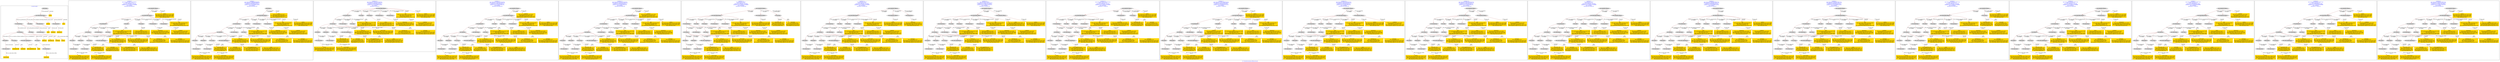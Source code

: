 digraph n0 {
fontcolor="blue"
remincross="true"
label="s17-s-houston-museum-of-fine-arts.json"
subgraph cluster_0 {
label="1-correct model"
n2[style="filled",color="white",fillcolor="lightgray",label="E12_Production1"];
n3[style="filled",color="white",fillcolor="lightgray",label="E21_Person1"];
n4[style="filled",color="white",fillcolor="lightgray",label="E55_Type1"];
n5[style="filled",color="white",fillcolor="lightgray",label="E52_Time-Span1"];
n6[style="filled",color="white",fillcolor="lightgray",label="E69_Death1"];
n7[style="filled",color="white",fillcolor="lightgray",label="E74_Group1"];
n8[style="filled",color="white",fillcolor="lightgray",label="E82_Actor_Appellation1"];
n9[style="filled",color="white",fillcolor="lightgray",label="E67_Birth1"];
n10[shape="plaintext",style="filled",fillcolor="gold",label="artist_uri"];
n11[style="filled",color="white",fillcolor="lightgray",label="E22_Man-Made_Object1"];
n12[style="filled",color="white",fillcolor="lightgray",label="E35_Title1"];
n13[style="filled",color="white",fillcolor="lightgray",label="E8_Acquisition1"];
n14[shape="plaintext",style="filled",fillcolor="gold",label="artdesc"];
n15[style="filled",color="white",fillcolor="lightgray",label="E54_Dimension1"];
n16[shape="plaintext",style="filled",fillcolor="gold",label="link"];
n17[shape="plaintext",style="filled",fillcolor="gold",label="title"];
n18[style="filled",color="white",fillcolor="lightgray",label="E38_Image1"];
n19[shape="plaintext",style="filled",fillcolor="gold",label="photo"];
n20[shape="plaintext",style="filled",fillcolor="gold",label="artyear"];
n21[style="filled",color="white",fillcolor="lightgray",label="E52_Time-Span2"];
n22[shape="plaintext",style="filled",fillcolor="gold",label="artist_birth"];
n23[style="filled",color="white",fillcolor="lightgray",label="E52_Time-Span3"];
n24[shape="plaintext",style="filled",fillcolor="gold",label="artist_death"];
n25[shape="plaintext",style="filled",fillcolor="gold",label="dimensions"];
n26[shape="plaintext",style="filled",fillcolor="gold",label="technique_uri"];
n27[shape="plaintext",style="filled",fillcolor="gold",label="technique"];
n28[shape="plaintext",style="filled",fillcolor="gold",label="nationality_URI"];
n29[shape="plaintext",style="filled",fillcolor="gold",label="nationality"];
n30[shape="plaintext",style="filled",fillcolor="gold",label="artist_appellation_uri"];
n31[shape="plaintext",style="filled",fillcolor="gold",label="artist"];
n32[shape="plaintext",style="filled",fillcolor="gold",label="credittext"];
}
subgraph cluster_1 {
label="candidate 0\nlink coherence:0.967741935483871\nnode coherence:1.0\nconfidence:0.4922261712694066\nmapping score:0.5286587237564689\ncost:30.99936\n-precision:0.84-recall:0.87"
n34[style="filled",color="white",fillcolor="lightgray",label="E12_Production1"];
n35[style="filled",color="white",fillcolor="lightgray",label="E21_Person1"];
n36[style="filled",color="white",fillcolor="lightgray",label="E52_Time-Span2"];
n37[style="filled",color="white",fillcolor="lightgray",label="E55_Type1"];
n38[style="filled",color="white",fillcolor="lightgray",label="E67_Birth1"];
n39[style="filled",color="white",fillcolor="lightgray",label="E69_Death1"];
n40[style="filled",color="white",fillcolor="lightgray",label="E74_Group1"];
n41[style="filled",color="white",fillcolor="lightgray",label="E82_Actor_Appellation1"];
n42[style="filled",color="white",fillcolor="lightgray",label="E22_Man-Made_Object1"];
n43[style="filled",color="white",fillcolor="lightgray",label="E35_Title1"];
n44[style="filled",color="white",fillcolor="lightgray",label="E38_Image1"];
n45[style="filled",color="white",fillcolor="lightgray",label="E54_Dimension1"];
n46[style="filled",color="white",fillcolor="lightgray",label="E8_Acquisition1"];
n47[style="filled",color="white",fillcolor="lightgray",label="E33_Linguistic_Object1"];
n48[style="filled",color="white",fillcolor="lightgray",label="E52_Time-Span1"];
n49[style="filled",color="white",fillcolor="lightgray",label="E52_Time-Span3"];
n50[shape="plaintext",style="filled",fillcolor="gold",label="technique_uri\n[E55_Type,classLink,0.427]\n[E57_Material,classLink,0.366]\n[E74_Group,classLink,0.207]\n[E29_Design_or_Procedure,P3_has_note,0.001]"];
n51[shape="plaintext",style="filled",fillcolor="gold",label="nationality_URI\n[E74_Group,classLink,0.697]\n[E55_Type,classLink,0.174]\n[E57_Material,classLink,0.082]\n[E74_Group,label,0.047]"];
n52[shape="plaintext",style="filled",fillcolor="gold",label="link\n[E22_Man-Made_Object,classLink,0.552]\n[E21_Person,classLink,0.155]\n[E38_Image,classLink,0.15]\n[E73_Information_Object,P3_has_note,0.143]"];
n53[shape="plaintext",style="filled",fillcolor="gold",label="artist_appellation_uri\n[E82_Actor_Appellation,classLink,0.767]\n[E21_Person,classLink,0.126]\n[E22_Man-Made_Object,classLink,0.075]\n[E38_Image,classLink,0.032]"];
n54[shape="plaintext",style="filled",fillcolor="gold",label="title\n[E73_Information_Object,P3_has_note,0.296]\n[E35_Title,label,0.284]\n[E22_Man-Made_Object,P3_has_note,0.236]\n[E33_Linguistic_Object,P3_has_note,0.184]"];
n55[shape="plaintext",style="filled",fillcolor="gold",label="artist\n[E82_Actor_Appellation,label,0.461]\n[E73_Information_Object,P3_has_note,0.206]\n[E22_Man-Made_Object,classLink,0.172]\n[E22_Man-Made_Object,P3_has_note,0.161]"];
n56[shape="plaintext",style="filled",fillcolor="gold",label="photo\n[E38_Image,classLink,0.461]\n[E22_Man-Made_Object,classLink,0.303]\n[E21_Person,classLink,0.137]\n[E82_Actor_Appellation,classLink,0.098]"];
n57[shape="plaintext",style="filled",fillcolor="gold",label="artist_birth\n[E52_Time-Span,P82_at_some_time_within,0.351]\n[E52_Time-Span,P82a_begin_of_the_begin,0.336]\n[E52_Time-Span,P82b_end_of_the_end,0.237]\n[E52_Time-Span,label,0.076]"];
n58[shape="plaintext",style="filled",fillcolor="gold",label="dimensions\n[E54_Dimension,P3_has_note,0.858]\n[E73_Information_Object,P3_has_note,0.052]\n[E22_Man-Made_Object,P3_has_note,0.05]\n[E38_Image,classLink,0.041]"];
n59[shape="plaintext",style="filled",fillcolor="gold",label="artist_uri\n[E21_Person,classLink,0.414]\n[E82_Actor_Appellation,classLink,0.297]\n[E22_Man-Made_Object,classLink,0.204]\n[E38_Image,classLink,0.086]"];
n60[shape="plaintext",style="filled",fillcolor="gold",label="artdesc\n[E73_Information_Object,P3_has_note,0.368]\n[E22_Man-Made_Object,P3_has_note,0.309]\n[E33_Linguistic_Object,P3_has_note,0.262]\n[E35_Title,label,0.061]"];
n61[shape="plaintext",style="filled",fillcolor="gold",label="artyear\n[E52_Time-Span,P82_at_some_time_within,0.544]\n[E52_Time-Span,P82b_end_of_the_end,0.242]\n[E52_Time-Span,P82a_begin_of_the_begin,0.111]\n[E8_Acquisition,P3_has_note,0.104]"];
n62[shape="plaintext",style="filled",fillcolor="gold",label="technique\n[E55_Type,label,0.473]\n[E29_Design_or_Procedure,P3_has_note,0.432]\n[E73_Information_Object,P3_has_note,0.053]\n[E22_Man-Made_Object,P3_has_note,0.042]"];
n63[shape="plaintext",style="filled",fillcolor="gold",label="credittext\n[E8_Acquisition,P3_has_note,0.382]\n[E30_Right,P3_has_note,0.353]\n[E73_Information_Object,P3_has_note,0.137]\n[E33_Linguistic_Object,P3_has_note,0.129]"];
n64[shape="plaintext",style="filled",fillcolor="gold",label="nationality\n[E74_Group,label,0.516]\n[E74_Group,classLink,0.294]\n[E8_Acquisition,P3_has_note,0.1]\n[E30_Right,P3_has_note,0.09]"];
n65[shape="plaintext",style="filled",fillcolor="gold",label="artist_death\n[E52_Time-Span,P82_at_some_time_within,0.428]\n[E52_Time-Span,P82b_end_of_the_end,0.403]\n[E52_Time-Span,P82a_begin_of_the_begin,0.112]\n[E52_Time-Span,label,0.057]"];
}
subgraph cluster_2 {
label="candidate 1\nlink coherence:0.9666666666666667\nnode coherence:0.9642857142857143\nconfidence:0.4952058920075785\nmapping score:0.5281638687644309\ncost:29.99934\n-precision:0.93-recall:0.93"
n67[style="filled",color="white",fillcolor="lightgray",label="E12_Production1"];
n68[style="filled",color="white",fillcolor="lightgray",label="E21_Person1"];
n69[style="filled",color="white",fillcolor="lightgray",label="E52_Time-Span2"];
n70[style="filled",color="white",fillcolor="lightgray",label="E55_Type1"];
n71[style="filled",color="white",fillcolor="lightgray",label="E67_Birth1"];
n72[style="filled",color="white",fillcolor="lightgray",label="E69_Death1"];
n73[style="filled",color="white",fillcolor="lightgray",label="E74_Group1"];
n74[style="filled",color="white",fillcolor="lightgray",label="E82_Actor_Appellation1"];
n75[style="filled",color="white",fillcolor="lightgray",label="E22_Man-Made_Object1"];
n76[style="filled",color="white",fillcolor="lightgray",label="E35_Title1"];
n77[style="filled",color="white",fillcolor="lightgray",label="E54_Dimension1"];
n78[style="filled",color="white",fillcolor="lightgray",label="E8_Acquisition1"];
n79[style="filled",color="white",fillcolor="lightgray",label="E38_Image1"];
n80[style="filled",color="white",fillcolor="lightgray",label="E52_Time-Span1"];
n81[style="filled",color="white",fillcolor="lightgray",label="E52_Time-Span3"];
n82[shape="plaintext",style="filled",fillcolor="gold",label="technique_uri\n[E55_Type,classLink,0.427]\n[E57_Material,classLink,0.366]\n[E74_Group,classLink,0.207]\n[E29_Design_or_Procedure,P3_has_note,0.001]"];
n83[shape="plaintext",style="filled",fillcolor="gold",label="nationality_URI\n[E74_Group,classLink,0.697]\n[E55_Type,classLink,0.174]\n[E57_Material,classLink,0.082]\n[E74_Group,label,0.047]"];
n84[shape="plaintext",style="filled",fillcolor="gold",label="link\n[E22_Man-Made_Object,classLink,0.552]\n[E21_Person,classLink,0.155]\n[E38_Image,classLink,0.15]\n[E73_Information_Object,P3_has_note,0.143]"];
n85[shape="plaintext",style="filled",fillcolor="gold",label="artist_appellation_uri\n[E82_Actor_Appellation,classLink,0.767]\n[E21_Person,classLink,0.126]\n[E22_Man-Made_Object,classLink,0.075]\n[E38_Image,classLink,0.032]"];
n86[shape="plaintext",style="filled",fillcolor="gold",label="title\n[E73_Information_Object,P3_has_note,0.296]\n[E35_Title,label,0.284]\n[E22_Man-Made_Object,P3_has_note,0.236]\n[E33_Linguistic_Object,P3_has_note,0.184]"];
n87[shape="plaintext",style="filled",fillcolor="gold",label="artist\n[E82_Actor_Appellation,label,0.461]\n[E73_Information_Object,P3_has_note,0.206]\n[E22_Man-Made_Object,classLink,0.172]\n[E22_Man-Made_Object,P3_has_note,0.161]"];
n88[shape="plaintext",style="filled",fillcolor="gold",label="photo\n[E38_Image,classLink,0.461]\n[E22_Man-Made_Object,classLink,0.303]\n[E21_Person,classLink,0.137]\n[E82_Actor_Appellation,classLink,0.098]"];
n89[shape="plaintext",style="filled",fillcolor="gold",label="artist_birth\n[E52_Time-Span,P82_at_some_time_within,0.351]\n[E52_Time-Span,P82a_begin_of_the_begin,0.336]\n[E52_Time-Span,P82b_end_of_the_end,0.237]\n[E52_Time-Span,label,0.076]"];
n90[shape="plaintext",style="filled",fillcolor="gold",label="dimensions\n[E54_Dimension,P3_has_note,0.858]\n[E73_Information_Object,P3_has_note,0.052]\n[E22_Man-Made_Object,P3_has_note,0.05]\n[E38_Image,classLink,0.041]"];
n91[shape="plaintext",style="filled",fillcolor="gold",label="artist_uri\n[E21_Person,classLink,0.414]\n[E82_Actor_Appellation,classLink,0.297]\n[E22_Man-Made_Object,classLink,0.204]\n[E38_Image,classLink,0.086]"];
n92[shape="plaintext",style="filled",fillcolor="gold",label="artyear\n[E52_Time-Span,P82_at_some_time_within,0.544]\n[E52_Time-Span,P82b_end_of_the_end,0.242]\n[E52_Time-Span,P82a_begin_of_the_begin,0.111]\n[E8_Acquisition,P3_has_note,0.104]"];
n93[shape="plaintext",style="filled",fillcolor="gold",label="artdesc\n[E73_Information_Object,P3_has_note,0.368]\n[E22_Man-Made_Object,P3_has_note,0.309]\n[E33_Linguistic_Object,P3_has_note,0.262]\n[E35_Title,label,0.061]"];
n94[shape="plaintext",style="filled",fillcolor="gold",label="technique\n[E55_Type,label,0.473]\n[E29_Design_or_Procedure,P3_has_note,0.432]\n[E73_Information_Object,P3_has_note,0.053]\n[E22_Man-Made_Object,P3_has_note,0.042]"];
n95[shape="plaintext",style="filled",fillcolor="gold",label="credittext\n[E8_Acquisition,P3_has_note,0.382]\n[E30_Right,P3_has_note,0.353]\n[E73_Information_Object,P3_has_note,0.137]\n[E33_Linguistic_Object,P3_has_note,0.129]"];
n96[shape="plaintext",style="filled",fillcolor="gold",label="nationality\n[E74_Group,label,0.516]\n[E74_Group,classLink,0.294]\n[E8_Acquisition,P3_has_note,0.1]\n[E30_Right,P3_has_note,0.09]"];
n97[shape="plaintext",style="filled",fillcolor="gold",label="artist_death\n[E52_Time-Span,P82_at_some_time_within,0.428]\n[E52_Time-Span,P82b_end_of_the_end,0.403]\n[E52_Time-Span,P82a_begin_of_the_begin,0.112]\n[E52_Time-Span,label,0.057]"];
}
subgraph cluster_3 {
label="candidate 10\nlink coherence:0.9333333333333333\nnode coherence:0.9642857142857143\nconfidence:0.4952058920075785\nmapping score:0.5281638687644309\ncost:29.99937\n-precision:0.9-recall:0.9"
n99[style="filled",color="white",fillcolor="lightgray",label="E12_Production1"];
n100[style="filled",color="white",fillcolor="lightgray",label="E21_Person1"];
n101[style="filled",color="white",fillcolor="lightgray",label="E52_Time-Span2"];
n102[style="filled",color="white",fillcolor="lightgray",label="E55_Type1"];
n103[style="filled",color="white",fillcolor="lightgray",label="E67_Birth1"];
n104[style="filled",color="white",fillcolor="lightgray",label="E69_Death1"];
n105[style="filled",color="white",fillcolor="lightgray",label="E74_Group1"];
n106[style="filled",color="white",fillcolor="lightgray",label="E82_Actor_Appellation1"];
n107[style="filled",color="white",fillcolor="lightgray",label="E22_Man-Made_Object1"];
n108[style="filled",color="white",fillcolor="lightgray",label="E35_Title1"];
n109[style="filled",color="white",fillcolor="lightgray",label="E38_Image1"];
n110[style="filled",color="white",fillcolor="lightgray",label="E54_Dimension1"];
n111[style="filled",color="white",fillcolor="lightgray",label="E8_Acquisition1"];
n112[style="filled",color="white",fillcolor="lightgray",label="E52_Time-Span1"];
n113[style="filled",color="white",fillcolor="lightgray",label="E52_Time-Span3"];
n114[shape="plaintext",style="filled",fillcolor="gold",label="technique_uri\n[E55_Type,classLink,0.427]\n[E57_Material,classLink,0.366]\n[E74_Group,classLink,0.207]\n[E29_Design_or_Procedure,P3_has_note,0.001]"];
n115[shape="plaintext",style="filled",fillcolor="gold",label="nationality_URI\n[E74_Group,classLink,0.697]\n[E55_Type,classLink,0.174]\n[E57_Material,classLink,0.082]\n[E74_Group,label,0.047]"];
n116[shape="plaintext",style="filled",fillcolor="gold",label="link\n[E22_Man-Made_Object,classLink,0.552]\n[E21_Person,classLink,0.155]\n[E38_Image,classLink,0.15]\n[E73_Information_Object,P3_has_note,0.143]"];
n117[shape="plaintext",style="filled",fillcolor="gold",label="artist_appellation_uri\n[E82_Actor_Appellation,classLink,0.767]\n[E21_Person,classLink,0.126]\n[E22_Man-Made_Object,classLink,0.075]\n[E38_Image,classLink,0.032]"];
n118[shape="plaintext",style="filled",fillcolor="gold",label="title\n[E73_Information_Object,P3_has_note,0.296]\n[E35_Title,label,0.284]\n[E22_Man-Made_Object,P3_has_note,0.236]\n[E33_Linguistic_Object,P3_has_note,0.184]"];
n119[shape="plaintext",style="filled",fillcolor="gold",label="artist\n[E82_Actor_Appellation,label,0.461]\n[E73_Information_Object,P3_has_note,0.206]\n[E22_Man-Made_Object,classLink,0.172]\n[E22_Man-Made_Object,P3_has_note,0.161]"];
n120[shape="plaintext",style="filled",fillcolor="gold",label="photo\n[E38_Image,classLink,0.461]\n[E22_Man-Made_Object,classLink,0.303]\n[E21_Person,classLink,0.137]\n[E82_Actor_Appellation,classLink,0.098]"];
n121[shape="plaintext",style="filled",fillcolor="gold",label="artist_birth\n[E52_Time-Span,P82_at_some_time_within,0.351]\n[E52_Time-Span,P82a_begin_of_the_begin,0.336]\n[E52_Time-Span,P82b_end_of_the_end,0.237]\n[E52_Time-Span,label,0.076]"];
n122[shape="plaintext",style="filled",fillcolor="gold",label="dimensions\n[E54_Dimension,P3_has_note,0.858]\n[E73_Information_Object,P3_has_note,0.052]\n[E22_Man-Made_Object,P3_has_note,0.05]\n[E38_Image,classLink,0.041]"];
n123[shape="plaintext",style="filled",fillcolor="gold",label="artist_uri\n[E21_Person,classLink,0.414]\n[E82_Actor_Appellation,classLink,0.297]\n[E22_Man-Made_Object,classLink,0.204]\n[E38_Image,classLink,0.086]"];
n124[shape="plaintext",style="filled",fillcolor="gold",label="artyear\n[E52_Time-Span,P82_at_some_time_within,0.544]\n[E52_Time-Span,P82b_end_of_the_end,0.242]\n[E52_Time-Span,P82a_begin_of_the_begin,0.111]\n[E8_Acquisition,P3_has_note,0.104]"];
n125[shape="plaintext",style="filled",fillcolor="gold",label="artdesc\n[E73_Information_Object,P3_has_note,0.368]\n[E22_Man-Made_Object,P3_has_note,0.309]\n[E33_Linguistic_Object,P3_has_note,0.262]\n[E35_Title,label,0.061]"];
n126[shape="plaintext",style="filled",fillcolor="gold",label="technique\n[E55_Type,label,0.473]\n[E29_Design_or_Procedure,P3_has_note,0.432]\n[E73_Information_Object,P3_has_note,0.053]\n[E22_Man-Made_Object,P3_has_note,0.042]"];
n127[shape="plaintext",style="filled",fillcolor="gold",label="credittext\n[E8_Acquisition,P3_has_note,0.382]\n[E30_Right,P3_has_note,0.353]\n[E73_Information_Object,P3_has_note,0.137]\n[E33_Linguistic_Object,P3_has_note,0.129]"];
n128[shape="plaintext",style="filled",fillcolor="gold",label="nationality\n[E74_Group,label,0.516]\n[E74_Group,classLink,0.294]\n[E8_Acquisition,P3_has_note,0.1]\n[E30_Right,P3_has_note,0.09]"];
n129[shape="plaintext",style="filled",fillcolor="gold",label="artist_death\n[E52_Time-Span,P82_at_some_time_within,0.428]\n[E52_Time-Span,P82b_end_of_the_end,0.403]\n[E52_Time-Span,P82a_begin_of_the_begin,0.112]\n[E52_Time-Span,label,0.057]"];
}
subgraph cluster_4 {
label="candidate 11\nlink coherence:0.9333333333333333\nnode coherence:0.9642857142857143\nconfidence:0.4794224065391787\nmapping score:0.522902706941631\ncost:29.99938\n-precision:0.83-recall:0.83"
n131[style="filled",color="white",fillcolor="lightgray",label="E12_Production1"];
n132[style="filled",color="white",fillcolor="lightgray",label="E21_Person1"];
n133[style="filled",color="white",fillcolor="lightgray",label="E52_Time-Span2"];
n134[style="filled",color="white",fillcolor="lightgray",label="E55_Type1"];
n135[style="filled",color="white",fillcolor="lightgray",label="E67_Birth1"];
n136[style="filled",color="white",fillcolor="lightgray",label="E69_Death1"];
n137[style="filled",color="white",fillcolor="lightgray",label="E74_Group1"];
n138[style="filled",color="white",fillcolor="lightgray",label="E82_Actor_Appellation1"];
n139[style="filled",color="white",fillcolor="lightgray",label="E22_Man-Made_Object1"];
n140[style="filled",color="white",fillcolor="lightgray",label="E35_Title1"];
n141[style="filled",color="white",fillcolor="lightgray",label="E38_Image1"];
n142[style="filled",color="white",fillcolor="lightgray",label="E54_Dimension1"];
n143[style="filled",color="white",fillcolor="lightgray",label="E33_Linguistic_Object2"];
n144[style="filled",color="white",fillcolor="lightgray",label="E52_Time-Span1"];
n145[style="filled",color="white",fillcolor="lightgray",label="E52_Time-Span3"];
n146[shape="plaintext",style="filled",fillcolor="gold",label="technique_uri\n[E55_Type,classLink,0.427]\n[E57_Material,classLink,0.366]\n[E74_Group,classLink,0.207]\n[E29_Design_or_Procedure,P3_has_note,0.001]"];
n147[shape="plaintext",style="filled",fillcolor="gold",label="nationality_URI\n[E74_Group,classLink,0.697]\n[E55_Type,classLink,0.174]\n[E57_Material,classLink,0.082]\n[E74_Group,label,0.047]"];
n148[shape="plaintext",style="filled",fillcolor="gold",label="link\n[E22_Man-Made_Object,classLink,0.552]\n[E21_Person,classLink,0.155]\n[E38_Image,classLink,0.15]\n[E73_Information_Object,P3_has_note,0.143]"];
n149[shape="plaintext",style="filled",fillcolor="gold",label="artist_appellation_uri\n[E82_Actor_Appellation,classLink,0.767]\n[E21_Person,classLink,0.126]\n[E22_Man-Made_Object,classLink,0.075]\n[E38_Image,classLink,0.032]"];
n150[shape="plaintext",style="filled",fillcolor="gold",label="title\n[E73_Information_Object,P3_has_note,0.296]\n[E35_Title,label,0.284]\n[E22_Man-Made_Object,P3_has_note,0.236]\n[E33_Linguistic_Object,P3_has_note,0.184]"];
n151[shape="plaintext",style="filled",fillcolor="gold",label="artist\n[E82_Actor_Appellation,label,0.461]\n[E73_Information_Object,P3_has_note,0.206]\n[E22_Man-Made_Object,classLink,0.172]\n[E22_Man-Made_Object,P3_has_note,0.161]"];
n152[shape="plaintext",style="filled",fillcolor="gold",label="credittext\n[E8_Acquisition,P3_has_note,0.382]\n[E30_Right,P3_has_note,0.353]\n[E73_Information_Object,P3_has_note,0.137]\n[E33_Linguistic_Object,P3_has_note,0.129]"];
n153[shape="plaintext",style="filled",fillcolor="gold",label="photo\n[E38_Image,classLink,0.461]\n[E22_Man-Made_Object,classLink,0.303]\n[E21_Person,classLink,0.137]\n[E82_Actor_Appellation,classLink,0.098]"];
n154[shape="plaintext",style="filled",fillcolor="gold",label="artist_birth\n[E52_Time-Span,P82_at_some_time_within,0.351]\n[E52_Time-Span,P82a_begin_of_the_begin,0.336]\n[E52_Time-Span,P82b_end_of_the_end,0.237]\n[E52_Time-Span,label,0.076]"];
n155[shape="plaintext",style="filled",fillcolor="gold",label="dimensions\n[E54_Dimension,P3_has_note,0.858]\n[E73_Information_Object,P3_has_note,0.052]\n[E22_Man-Made_Object,P3_has_note,0.05]\n[E38_Image,classLink,0.041]"];
n156[shape="plaintext",style="filled",fillcolor="gold",label="artist_uri\n[E21_Person,classLink,0.414]\n[E82_Actor_Appellation,classLink,0.297]\n[E22_Man-Made_Object,classLink,0.204]\n[E38_Image,classLink,0.086]"];
n157[shape="plaintext",style="filled",fillcolor="gold",label="artyear\n[E52_Time-Span,P82_at_some_time_within,0.544]\n[E52_Time-Span,P82b_end_of_the_end,0.242]\n[E52_Time-Span,P82a_begin_of_the_begin,0.111]\n[E8_Acquisition,P3_has_note,0.104]"];
n158[shape="plaintext",style="filled",fillcolor="gold",label="artdesc\n[E73_Information_Object,P3_has_note,0.368]\n[E22_Man-Made_Object,P3_has_note,0.309]\n[E33_Linguistic_Object,P3_has_note,0.262]\n[E35_Title,label,0.061]"];
n159[shape="plaintext",style="filled",fillcolor="gold",label="technique\n[E55_Type,label,0.473]\n[E29_Design_or_Procedure,P3_has_note,0.432]\n[E73_Information_Object,P3_has_note,0.053]\n[E22_Man-Made_Object,P3_has_note,0.042]"];
n160[shape="plaintext",style="filled",fillcolor="gold",label="nationality\n[E74_Group,label,0.516]\n[E74_Group,classLink,0.294]\n[E8_Acquisition,P3_has_note,0.1]\n[E30_Right,P3_has_note,0.09]"];
n161[shape="plaintext",style="filled",fillcolor="gold",label="artist_death\n[E52_Time-Span,P82_at_some_time_within,0.428]\n[E52_Time-Span,P82b_end_of_the_end,0.403]\n[E52_Time-Span,P82a_begin_of_the_begin,0.112]\n[E52_Time-Span,label,0.057]"];
}
subgraph cluster_5 {
label="candidate 12\nlink coherence:0.9333333333333333\nnode coherence:0.9642857142857143\nconfidence:0.4794224065391787\nmapping score:0.522902706941631\ncost:29.99939\n-precision:0.83-recall:0.83"
n163[style="filled",color="white",fillcolor="lightgray",label="E12_Production1"];
n164[style="filled",color="white",fillcolor="lightgray",label="E21_Person1"];
n165[style="filled",color="white",fillcolor="lightgray",label="E52_Time-Span2"];
n166[style="filled",color="white",fillcolor="lightgray",label="E55_Type1"];
n167[style="filled",color="white",fillcolor="lightgray",label="E67_Birth1"];
n168[style="filled",color="white",fillcolor="lightgray",label="E69_Death1"];
n169[style="filled",color="white",fillcolor="lightgray",label="E74_Group1"];
n170[style="filled",color="white",fillcolor="lightgray",label="E82_Actor_Appellation1"];
n171[style="filled",color="white",fillcolor="lightgray",label="E22_Man-Made_Object1"];
n172[style="filled",color="white",fillcolor="lightgray",label="E35_Title1"];
n173[style="filled",color="white",fillcolor="lightgray",label="E38_Image1"];
n174[style="filled",color="white",fillcolor="lightgray",label="E54_Dimension1"];
n175[style="filled",color="white",fillcolor="lightgray",label="E33_Linguistic_Object1"];
n176[style="filled",color="white",fillcolor="lightgray",label="E52_Time-Span1"];
n177[style="filled",color="white",fillcolor="lightgray",label="E52_Time-Span3"];
n178[shape="plaintext",style="filled",fillcolor="gold",label="technique_uri\n[E55_Type,classLink,0.427]\n[E57_Material,classLink,0.366]\n[E74_Group,classLink,0.207]\n[E29_Design_or_Procedure,P3_has_note,0.001]"];
n179[shape="plaintext",style="filled",fillcolor="gold",label="nationality_URI\n[E74_Group,classLink,0.697]\n[E55_Type,classLink,0.174]\n[E57_Material,classLink,0.082]\n[E74_Group,label,0.047]"];
n180[shape="plaintext",style="filled",fillcolor="gold",label="link\n[E22_Man-Made_Object,classLink,0.552]\n[E21_Person,classLink,0.155]\n[E38_Image,classLink,0.15]\n[E73_Information_Object,P3_has_note,0.143]"];
n181[shape="plaintext",style="filled",fillcolor="gold",label="artist_appellation_uri\n[E82_Actor_Appellation,classLink,0.767]\n[E21_Person,classLink,0.126]\n[E22_Man-Made_Object,classLink,0.075]\n[E38_Image,classLink,0.032]"];
n182[shape="plaintext",style="filled",fillcolor="gold",label="title\n[E73_Information_Object,P3_has_note,0.296]\n[E35_Title,label,0.284]\n[E22_Man-Made_Object,P3_has_note,0.236]\n[E33_Linguistic_Object,P3_has_note,0.184]"];
n183[shape="plaintext",style="filled",fillcolor="gold",label="artist\n[E82_Actor_Appellation,label,0.461]\n[E73_Information_Object,P3_has_note,0.206]\n[E22_Man-Made_Object,classLink,0.172]\n[E22_Man-Made_Object,P3_has_note,0.161]"];
n184[shape="plaintext",style="filled",fillcolor="gold",label="photo\n[E38_Image,classLink,0.461]\n[E22_Man-Made_Object,classLink,0.303]\n[E21_Person,classLink,0.137]\n[E82_Actor_Appellation,classLink,0.098]"];
n185[shape="plaintext",style="filled",fillcolor="gold",label="artist_birth\n[E52_Time-Span,P82_at_some_time_within,0.351]\n[E52_Time-Span,P82a_begin_of_the_begin,0.336]\n[E52_Time-Span,P82b_end_of_the_end,0.237]\n[E52_Time-Span,label,0.076]"];
n186[shape="plaintext",style="filled",fillcolor="gold",label="dimensions\n[E54_Dimension,P3_has_note,0.858]\n[E73_Information_Object,P3_has_note,0.052]\n[E22_Man-Made_Object,P3_has_note,0.05]\n[E38_Image,classLink,0.041]"];
n187[shape="plaintext",style="filled",fillcolor="gold",label="artist_uri\n[E21_Person,classLink,0.414]\n[E82_Actor_Appellation,classLink,0.297]\n[E22_Man-Made_Object,classLink,0.204]\n[E38_Image,classLink,0.086]"];
n188[shape="plaintext",style="filled",fillcolor="gold",label="credittext\n[E8_Acquisition,P3_has_note,0.382]\n[E30_Right,P3_has_note,0.353]\n[E73_Information_Object,P3_has_note,0.137]\n[E33_Linguistic_Object,P3_has_note,0.129]"];
n189[shape="plaintext",style="filled",fillcolor="gold",label="artyear\n[E52_Time-Span,P82_at_some_time_within,0.544]\n[E52_Time-Span,P82b_end_of_the_end,0.242]\n[E52_Time-Span,P82a_begin_of_the_begin,0.111]\n[E8_Acquisition,P3_has_note,0.104]"];
n190[shape="plaintext",style="filled",fillcolor="gold",label="artdesc\n[E73_Information_Object,P3_has_note,0.368]\n[E22_Man-Made_Object,P3_has_note,0.309]\n[E33_Linguistic_Object,P3_has_note,0.262]\n[E35_Title,label,0.061]"];
n191[shape="plaintext",style="filled",fillcolor="gold",label="technique\n[E55_Type,label,0.473]\n[E29_Design_or_Procedure,P3_has_note,0.432]\n[E73_Information_Object,P3_has_note,0.053]\n[E22_Man-Made_Object,P3_has_note,0.042]"];
n192[shape="plaintext",style="filled",fillcolor="gold",label="nationality\n[E74_Group,label,0.516]\n[E74_Group,classLink,0.294]\n[E8_Acquisition,P3_has_note,0.1]\n[E30_Right,P3_has_note,0.09]"];
n193[shape="plaintext",style="filled",fillcolor="gold",label="artist_death\n[E52_Time-Span,P82_at_some_time_within,0.428]\n[E52_Time-Span,P82b_end_of_the_end,0.403]\n[E52_Time-Span,P82a_begin_of_the_begin,0.112]\n[E52_Time-Span,label,0.057]"];
}
subgraph cluster_6 {
label="candidate 13\nlink coherence:0.90625\nnode coherence:1.0\nconfidence:0.4922261712694066\nmapping score:0.5286587237564689\ncost:230.009382\n-precision:0.78-recall:0.83"
n195[style="filled",color="white",fillcolor="lightgray",label="E12_Production1"];
n196[style="filled",color="white",fillcolor="lightgray",label="E21_Person1"];
n197[style="filled",color="white",fillcolor="lightgray",label="E52_Time-Span2"];
n198[style="filled",color="white",fillcolor="lightgray",label="E55_Type1"];
n199[style="filled",color="white",fillcolor="lightgray",label="E67_Birth1"];
n200[style="filled",color="white",fillcolor="lightgray",label="E69_Death1"];
n201[style="filled",color="white",fillcolor="lightgray",label="E82_Actor_Appellation1"];
n202[style="filled",color="white",fillcolor="lightgray",label="E22_Man-Made_Object1"];
n203[style="filled",color="white",fillcolor="lightgray",label="E35_Title1"];
n204[style="filled",color="white",fillcolor="lightgray",label="E38_Image1"];
n205[style="filled",color="white",fillcolor="lightgray",label="E54_Dimension1"];
n206[style="filled",color="white",fillcolor="lightgray",label="E8_Acquisition1"];
n207[style="filled",color="white",fillcolor="lightgray",label="E33_Linguistic_Object2"];
n208[style="filled",color="white",fillcolor="lightgray",label="E52_Time-Span1"];
n209[style="filled",color="white",fillcolor="lightgray",label="E52_Time-Span3"];
n210[style="filled",color="white",fillcolor="lightgray",label="E33_Linguistic_Object1"];
n211[style="filled",color="white",fillcolor="lightgray",label="E74_Group1"];
n212[shape="plaintext",style="filled",fillcolor="gold",label="technique_uri\n[E55_Type,classLink,0.427]\n[E57_Material,classLink,0.366]\n[E74_Group,classLink,0.207]\n[E29_Design_or_Procedure,P3_has_note,0.001]"];
n213[shape="plaintext",style="filled",fillcolor="gold",label="nationality_URI\n[E74_Group,classLink,0.697]\n[E55_Type,classLink,0.174]\n[E57_Material,classLink,0.082]\n[E74_Group,label,0.047]"];
n214[shape="plaintext",style="filled",fillcolor="gold",label="link\n[E22_Man-Made_Object,classLink,0.552]\n[E21_Person,classLink,0.155]\n[E38_Image,classLink,0.15]\n[E73_Information_Object,P3_has_note,0.143]"];
n215[shape="plaintext",style="filled",fillcolor="gold",label="artist_appellation_uri\n[E82_Actor_Appellation,classLink,0.767]\n[E21_Person,classLink,0.126]\n[E22_Man-Made_Object,classLink,0.075]\n[E38_Image,classLink,0.032]"];
n216[shape="plaintext",style="filled",fillcolor="gold",label="title\n[E73_Information_Object,P3_has_note,0.296]\n[E35_Title,label,0.284]\n[E22_Man-Made_Object,P3_has_note,0.236]\n[E33_Linguistic_Object,P3_has_note,0.184]"];
n217[shape="plaintext",style="filled",fillcolor="gold",label="artist\n[E82_Actor_Appellation,label,0.461]\n[E73_Information_Object,P3_has_note,0.206]\n[E22_Man-Made_Object,classLink,0.172]\n[E22_Man-Made_Object,P3_has_note,0.161]"];
n218[shape="plaintext",style="filled",fillcolor="gold",label="photo\n[E38_Image,classLink,0.461]\n[E22_Man-Made_Object,classLink,0.303]\n[E21_Person,classLink,0.137]\n[E82_Actor_Appellation,classLink,0.098]"];
n219[shape="plaintext",style="filled",fillcolor="gold",label="artist_birth\n[E52_Time-Span,P82_at_some_time_within,0.351]\n[E52_Time-Span,P82a_begin_of_the_begin,0.336]\n[E52_Time-Span,P82b_end_of_the_end,0.237]\n[E52_Time-Span,label,0.076]"];
n220[shape="plaintext",style="filled",fillcolor="gold",label="dimensions\n[E54_Dimension,P3_has_note,0.858]\n[E73_Information_Object,P3_has_note,0.052]\n[E22_Man-Made_Object,P3_has_note,0.05]\n[E38_Image,classLink,0.041]"];
n221[shape="plaintext",style="filled",fillcolor="gold",label="artist_uri\n[E21_Person,classLink,0.414]\n[E82_Actor_Appellation,classLink,0.297]\n[E22_Man-Made_Object,classLink,0.204]\n[E38_Image,classLink,0.086]"];
n222[shape="plaintext",style="filled",fillcolor="gold",label="artdesc\n[E73_Information_Object,P3_has_note,0.368]\n[E22_Man-Made_Object,P3_has_note,0.309]\n[E33_Linguistic_Object,P3_has_note,0.262]\n[E35_Title,label,0.061]"];
n223[shape="plaintext",style="filled",fillcolor="gold",label="artyear\n[E52_Time-Span,P82_at_some_time_within,0.544]\n[E52_Time-Span,P82b_end_of_the_end,0.242]\n[E52_Time-Span,P82a_begin_of_the_begin,0.111]\n[E8_Acquisition,P3_has_note,0.104]"];
n224[shape="plaintext",style="filled",fillcolor="gold",label="technique\n[E55_Type,label,0.473]\n[E29_Design_or_Procedure,P3_has_note,0.432]\n[E73_Information_Object,P3_has_note,0.053]\n[E22_Man-Made_Object,P3_has_note,0.042]"];
n225[shape="plaintext",style="filled",fillcolor="gold",label="credittext\n[E8_Acquisition,P3_has_note,0.382]\n[E30_Right,P3_has_note,0.353]\n[E73_Information_Object,P3_has_note,0.137]\n[E33_Linguistic_Object,P3_has_note,0.129]"];
n226[shape="plaintext",style="filled",fillcolor="gold",label="nationality\n[E74_Group,label,0.516]\n[E74_Group,classLink,0.294]\n[E8_Acquisition,P3_has_note,0.1]\n[E30_Right,P3_has_note,0.09]"];
n227[shape="plaintext",style="filled",fillcolor="gold",label="artist_death\n[E52_Time-Span,P82_at_some_time_within,0.428]\n[E52_Time-Span,P82b_end_of_the_end,0.403]\n[E52_Time-Span,P82a_begin_of_the_begin,0.112]\n[E52_Time-Span,label,0.057]"];
}
subgraph cluster_7 {
label="candidate 14\nlink coherence:0.90625\nnode coherence:1.0\nconfidence:0.4922261712694066\nmapping score:0.5286587237564689\ncost:230.009402\n-precision:0.78-recall:0.83"
n229[style="filled",color="white",fillcolor="lightgray",label="E12_Production1"];
n230[style="filled",color="white",fillcolor="lightgray",label="E21_Person1"];
n231[style="filled",color="white",fillcolor="lightgray",label="E52_Time-Span2"];
n232[style="filled",color="white",fillcolor="lightgray",label="E55_Type1"];
n233[style="filled",color="white",fillcolor="lightgray",label="E67_Birth1"];
n234[style="filled",color="white",fillcolor="lightgray",label="E69_Death1"];
n235[style="filled",color="white",fillcolor="lightgray",label="E74_Group1"];
n236[style="filled",color="white",fillcolor="lightgray",label="E82_Actor_Appellation1"];
n237[style="filled",color="white",fillcolor="lightgray",label="E22_Man-Made_Object1"];
n238[style="filled",color="white",fillcolor="lightgray",label="E35_Title1"];
n239[style="filled",color="white",fillcolor="lightgray",label="E38_Image1"];
n240[style="filled",color="white",fillcolor="lightgray",label="E8_Acquisition1"];
n241[style="filled",color="white",fillcolor="lightgray",label="E33_Linguistic_Object2"];
n242[style="filled",color="white",fillcolor="lightgray",label="E52_Time-Span1"];
n243[style="filled",color="white",fillcolor="lightgray",label="E52_Time-Span3"];
n244[style="filled",color="white",fillcolor="lightgray",label="E33_Linguistic_Object1"];
n245[style="filled",color="white",fillcolor="lightgray",label="E54_Dimension1"];
n246[shape="plaintext",style="filled",fillcolor="gold",label="technique_uri\n[E55_Type,classLink,0.427]\n[E57_Material,classLink,0.366]\n[E74_Group,classLink,0.207]\n[E29_Design_or_Procedure,P3_has_note,0.001]"];
n247[shape="plaintext",style="filled",fillcolor="gold",label="nationality_URI\n[E74_Group,classLink,0.697]\n[E55_Type,classLink,0.174]\n[E57_Material,classLink,0.082]\n[E74_Group,label,0.047]"];
n248[shape="plaintext",style="filled",fillcolor="gold",label="link\n[E22_Man-Made_Object,classLink,0.552]\n[E21_Person,classLink,0.155]\n[E38_Image,classLink,0.15]\n[E73_Information_Object,P3_has_note,0.143]"];
n249[shape="plaintext",style="filled",fillcolor="gold",label="artist_appellation_uri\n[E82_Actor_Appellation,classLink,0.767]\n[E21_Person,classLink,0.126]\n[E22_Man-Made_Object,classLink,0.075]\n[E38_Image,classLink,0.032]"];
n250[shape="plaintext",style="filled",fillcolor="gold",label="title\n[E73_Information_Object,P3_has_note,0.296]\n[E35_Title,label,0.284]\n[E22_Man-Made_Object,P3_has_note,0.236]\n[E33_Linguistic_Object,P3_has_note,0.184]"];
n251[shape="plaintext",style="filled",fillcolor="gold",label="artist\n[E82_Actor_Appellation,label,0.461]\n[E73_Information_Object,P3_has_note,0.206]\n[E22_Man-Made_Object,classLink,0.172]\n[E22_Man-Made_Object,P3_has_note,0.161]"];
n252[shape="plaintext",style="filled",fillcolor="gold",label="photo\n[E38_Image,classLink,0.461]\n[E22_Man-Made_Object,classLink,0.303]\n[E21_Person,classLink,0.137]\n[E82_Actor_Appellation,classLink,0.098]"];
n253[shape="plaintext",style="filled",fillcolor="gold",label="artist_birth\n[E52_Time-Span,P82_at_some_time_within,0.351]\n[E52_Time-Span,P82a_begin_of_the_begin,0.336]\n[E52_Time-Span,P82b_end_of_the_end,0.237]\n[E52_Time-Span,label,0.076]"];
n254[shape="plaintext",style="filled",fillcolor="gold",label="dimensions\n[E54_Dimension,P3_has_note,0.858]\n[E73_Information_Object,P3_has_note,0.052]\n[E22_Man-Made_Object,P3_has_note,0.05]\n[E38_Image,classLink,0.041]"];
n255[shape="plaintext",style="filled",fillcolor="gold",label="artist_uri\n[E21_Person,classLink,0.414]\n[E82_Actor_Appellation,classLink,0.297]\n[E22_Man-Made_Object,classLink,0.204]\n[E38_Image,classLink,0.086]"];
n256[shape="plaintext",style="filled",fillcolor="gold",label="artdesc\n[E73_Information_Object,P3_has_note,0.368]\n[E22_Man-Made_Object,P3_has_note,0.309]\n[E33_Linguistic_Object,P3_has_note,0.262]\n[E35_Title,label,0.061]"];
n257[shape="plaintext",style="filled",fillcolor="gold",label="artyear\n[E52_Time-Span,P82_at_some_time_within,0.544]\n[E52_Time-Span,P82b_end_of_the_end,0.242]\n[E52_Time-Span,P82a_begin_of_the_begin,0.111]\n[E8_Acquisition,P3_has_note,0.104]"];
n258[shape="plaintext",style="filled",fillcolor="gold",label="technique\n[E55_Type,label,0.473]\n[E29_Design_or_Procedure,P3_has_note,0.432]\n[E73_Information_Object,P3_has_note,0.053]\n[E22_Man-Made_Object,P3_has_note,0.042]"];
n259[shape="plaintext",style="filled",fillcolor="gold",label="credittext\n[E8_Acquisition,P3_has_note,0.382]\n[E30_Right,P3_has_note,0.353]\n[E73_Information_Object,P3_has_note,0.137]\n[E33_Linguistic_Object,P3_has_note,0.129]"];
n260[shape="plaintext",style="filled",fillcolor="gold",label="nationality\n[E74_Group,label,0.516]\n[E74_Group,classLink,0.294]\n[E8_Acquisition,P3_has_note,0.1]\n[E30_Right,P3_has_note,0.09]"];
n261[shape="plaintext",style="filled",fillcolor="gold",label="artist_death\n[E52_Time-Span,P82_at_some_time_within,0.428]\n[E52_Time-Span,P82b_end_of_the_end,0.403]\n[E52_Time-Span,P82a_begin_of_the_begin,0.112]\n[E52_Time-Span,label,0.057]"];
}
subgraph cluster_8 {
label="candidate 15\nlink coherence:0.90625\nnode coherence:0.9655172413793104\nconfidence:0.47343687482198255\nmapping score:0.5109013720670976\ncost:130.99935\n-precision:0.78-recall:0.83"
n263[style="filled",color="white",fillcolor="lightgray",label="E12_Production1"];
n264[style="filled",color="white",fillcolor="lightgray",label="E21_Person1"];
n265[style="filled",color="white",fillcolor="lightgray",label="E52_Time-Span2"];
n266[style="filled",color="white",fillcolor="lightgray",label="E55_Type1"];
n267[style="filled",color="white",fillcolor="lightgray",label="E67_Birth1"];
n268[style="filled",color="white",fillcolor="lightgray",label="E69_Death1"];
n269[style="filled",color="white",fillcolor="lightgray",label="E74_Group1"];
n270[style="filled",color="white",fillcolor="lightgray",label="E82_Actor_Appellation1"];
n271[style="filled",color="white",fillcolor="lightgray",label="E22_Man-Made_Object1"];
n272[style="filled",color="white",fillcolor="lightgray",label="E35_Title1"];
n273[style="filled",color="white",fillcolor="lightgray",label="E38_Image1"];
n274[style="filled",color="white",fillcolor="lightgray",label="E54_Dimension1"];
n275[style="filled",color="white",fillcolor="lightgray",label="E8_Acquisition1"];
n276[style="filled",color="white",fillcolor="lightgray",label="E33_Linguistic_Object2"];
n277[style="filled",color="white",fillcolor="lightgray",label="E52_Time-Span1"];
n278[style="filled",color="white",fillcolor="lightgray",label="E52_Time-Span3"];
n279[style="filled",color="white",fillcolor="lightgray",label="E33_Linguistic_Object1"];
n280[shape="plaintext",style="filled",fillcolor="gold",label="technique_uri\n[E55_Type,classLink,0.427]\n[E57_Material,classLink,0.366]\n[E74_Group,classLink,0.207]\n[E29_Design_or_Procedure,P3_has_note,0.001]"];
n281[shape="plaintext",style="filled",fillcolor="gold",label="nationality_URI\n[E74_Group,classLink,0.697]\n[E55_Type,classLink,0.174]\n[E57_Material,classLink,0.082]\n[E74_Group,label,0.047]"];
n282[shape="plaintext",style="filled",fillcolor="gold",label="link\n[E22_Man-Made_Object,classLink,0.552]\n[E21_Person,classLink,0.155]\n[E38_Image,classLink,0.15]\n[E73_Information_Object,P3_has_note,0.143]"];
n283[shape="plaintext",style="filled",fillcolor="gold",label="artist_appellation_uri\n[E82_Actor_Appellation,classLink,0.767]\n[E21_Person,classLink,0.126]\n[E22_Man-Made_Object,classLink,0.075]\n[E38_Image,classLink,0.032]"];
n284[shape="plaintext",style="filled",fillcolor="gold",label="title\n[E73_Information_Object,P3_has_note,0.296]\n[E35_Title,label,0.284]\n[E22_Man-Made_Object,P3_has_note,0.236]\n[E33_Linguistic_Object,P3_has_note,0.184]"];
n285[shape="plaintext",style="filled",fillcolor="gold",label="photo\n[E38_Image,classLink,0.461]\n[E22_Man-Made_Object,classLink,0.303]\n[E21_Person,classLink,0.137]\n[E82_Actor_Appellation,classLink,0.098]"];
n286[shape="plaintext",style="filled",fillcolor="gold",label="artist_birth\n[E52_Time-Span,P82_at_some_time_within,0.351]\n[E52_Time-Span,P82a_begin_of_the_begin,0.336]\n[E52_Time-Span,P82b_end_of_the_end,0.237]\n[E52_Time-Span,label,0.076]"];
n287[shape="plaintext",style="filled",fillcolor="gold",label="dimensions\n[E54_Dimension,P3_has_note,0.858]\n[E73_Information_Object,P3_has_note,0.052]\n[E22_Man-Made_Object,P3_has_note,0.05]\n[E38_Image,classLink,0.041]"];
n288[shape="plaintext",style="filled",fillcolor="gold",label="artist_uri\n[E21_Person,classLink,0.414]\n[E82_Actor_Appellation,classLink,0.297]\n[E22_Man-Made_Object,classLink,0.204]\n[E38_Image,classLink,0.086]"];
n289[shape="plaintext",style="filled",fillcolor="gold",label="artdesc\n[E73_Information_Object,P3_has_note,0.368]\n[E22_Man-Made_Object,P3_has_note,0.309]\n[E33_Linguistic_Object,P3_has_note,0.262]\n[E35_Title,label,0.061]"];
n290[shape="plaintext",style="filled",fillcolor="gold",label="artyear\n[E52_Time-Span,P82_at_some_time_within,0.544]\n[E52_Time-Span,P82b_end_of_the_end,0.242]\n[E52_Time-Span,P82a_begin_of_the_begin,0.111]\n[E8_Acquisition,P3_has_note,0.104]"];
n291[shape="plaintext",style="filled",fillcolor="gold",label="technique\n[E55_Type,label,0.473]\n[E29_Design_or_Procedure,P3_has_note,0.432]\n[E73_Information_Object,P3_has_note,0.053]\n[E22_Man-Made_Object,P3_has_note,0.042]"];
n292[shape="plaintext",style="filled",fillcolor="gold",label="artist\n[E82_Actor_Appellation,label,0.461]\n[E73_Information_Object,P3_has_note,0.206]\n[E22_Man-Made_Object,classLink,0.172]\n[E22_Man-Made_Object,P3_has_note,0.161]"];
n293[shape="plaintext",style="filled",fillcolor="gold",label="credittext\n[E8_Acquisition,P3_has_note,0.382]\n[E30_Right,P3_has_note,0.353]\n[E73_Information_Object,P3_has_note,0.137]\n[E33_Linguistic_Object,P3_has_note,0.129]"];
n294[shape="plaintext",style="filled",fillcolor="gold",label="nationality\n[E74_Group,label,0.516]\n[E74_Group,classLink,0.294]\n[E8_Acquisition,P3_has_note,0.1]\n[E30_Right,P3_has_note,0.09]"];
n295[shape="plaintext",style="filled",fillcolor="gold",label="artist_death\n[E52_Time-Span,P82_at_some_time_within,0.428]\n[E52_Time-Span,P82b_end_of_the_end,0.403]\n[E52_Time-Span,P82a_begin_of_the_begin,0.112]\n[E52_Time-Span,label,0.057]"];
}
subgraph cluster_9 {
label="candidate 16\nlink coherence:0.9032258064516129\nnode coherence:1.0\nconfidence:0.4922261712694066\nmapping score:0.5286587237564689\ncost:229.019444\n-precision:0.77-recall:0.8"
n297[style="filled",color="white",fillcolor="lightgray",label="E12_Production1"];
n298[style="filled",color="white",fillcolor="lightgray",label="E21_Person1"];
n299[style="filled",color="white",fillcolor="lightgray",label="E52_Time-Span2"];
n300[style="filled",color="white",fillcolor="lightgray",label="E55_Type1"];
n301[style="filled",color="white",fillcolor="lightgray",label="E67_Birth1"];
n302[style="filled",color="white",fillcolor="lightgray",label="E69_Death1"];
n303[style="filled",color="white",fillcolor="lightgray",label="E82_Actor_Appellation1"];
n304[style="filled",color="white",fillcolor="lightgray",label="E22_Man-Made_Object1"];
n305[style="filled",color="white",fillcolor="lightgray",label="E35_Title1"];
n306[style="filled",color="white",fillcolor="lightgray",label="E38_Image1"];
n307[style="filled",color="white",fillcolor="lightgray",label="E8_Acquisition1"];
n308[style="filled",color="white",fillcolor="lightgray",label="E33_Linguistic_Object1"];
n309[style="filled",color="white",fillcolor="lightgray",label="E52_Time-Span1"];
n310[style="filled",color="white",fillcolor="lightgray",label="E52_Time-Span3"];
n311[style="filled",color="white",fillcolor="lightgray",label="E54_Dimension1"];
n312[style="filled",color="white",fillcolor="lightgray",label="E74_Group1"];
n313[shape="plaintext",style="filled",fillcolor="gold",label="technique_uri\n[E55_Type,classLink,0.427]\n[E57_Material,classLink,0.366]\n[E74_Group,classLink,0.207]\n[E29_Design_or_Procedure,P3_has_note,0.001]"];
n314[shape="plaintext",style="filled",fillcolor="gold",label="nationality_URI\n[E74_Group,classLink,0.697]\n[E55_Type,classLink,0.174]\n[E57_Material,classLink,0.082]\n[E74_Group,label,0.047]"];
n315[shape="plaintext",style="filled",fillcolor="gold",label="link\n[E22_Man-Made_Object,classLink,0.552]\n[E21_Person,classLink,0.155]\n[E38_Image,classLink,0.15]\n[E73_Information_Object,P3_has_note,0.143]"];
n316[shape="plaintext",style="filled",fillcolor="gold",label="artist_appellation_uri\n[E82_Actor_Appellation,classLink,0.767]\n[E21_Person,classLink,0.126]\n[E22_Man-Made_Object,classLink,0.075]\n[E38_Image,classLink,0.032]"];
n317[shape="plaintext",style="filled",fillcolor="gold",label="title\n[E73_Information_Object,P3_has_note,0.296]\n[E35_Title,label,0.284]\n[E22_Man-Made_Object,P3_has_note,0.236]\n[E33_Linguistic_Object,P3_has_note,0.184]"];
n318[shape="plaintext",style="filled",fillcolor="gold",label="artist\n[E82_Actor_Appellation,label,0.461]\n[E73_Information_Object,P3_has_note,0.206]\n[E22_Man-Made_Object,classLink,0.172]\n[E22_Man-Made_Object,P3_has_note,0.161]"];
n319[shape="plaintext",style="filled",fillcolor="gold",label="photo\n[E38_Image,classLink,0.461]\n[E22_Man-Made_Object,classLink,0.303]\n[E21_Person,classLink,0.137]\n[E82_Actor_Appellation,classLink,0.098]"];
n320[shape="plaintext",style="filled",fillcolor="gold",label="artist_birth\n[E52_Time-Span,P82_at_some_time_within,0.351]\n[E52_Time-Span,P82a_begin_of_the_begin,0.336]\n[E52_Time-Span,P82b_end_of_the_end,0.237]\n[E52_Time-Span,label,0.076]"];
n321[shape="plaintext",style="filled",fillcolor="gold",label="dimensions\n[E54_Dimension,P3_has_note,0.858]\n[E73_Information_Object,P3_has_note,0.052]\n[E22_Man-Made_Object,P3_has_note,0.05]\n[E38_Image,classLink,0.041]"];
n322[shape="plaintext",style="filled",fillcolor="gold",label="artist_uri\n[E21_Person,classLink,0.414]\n[E82_Actor_Appellation,classLink,0.297]\n[E22_Man-Made_Object,classLink,0.204]\n[E38_Image,classLink,0.086]"];
n323[shape="plaintext",style="filled",fillcolor="gold",label="artdesc\n[E73_Information_Object,P3_has_note,0.368]\n[E22_Man-Made_Object,P3_has_note,0.309]\n[E33_Linguistic_Object,P3_has_note,0.262]\n[E35_Title,label,0.061]"];
n324[shape="plaintext",style="filled",fillcolor="gold",label="artyear\n[E52_Time-Span,P82_at_some_time_within,0.544]\n[E52_Time-Span,P82b_end_of_the_end,0.242]\n[E52_Time-Span,P82a_begin_of_the_begin,0.111]\n[E8_Acquisition,P3_has_note,0.104]"];
n325[shape="plaintext",style="filled",fillcolor="gold",label="technique\n[E55_Type,label,0.473]\n[E29_Design_or_Procedure,P3_has_note,0.432]\n[E73_Information_Object,P3_has_note,0.053]\n[E22_Man-Made_Object,P3_has_note,0.042]"];
n326[shape="plaintext",style="filled",fillcolor="gold",label="credittext\n[E8_Acquisition,P3_has_note,0.382]\n[E30_Right,P3_has_note,0.353]\n[E73_Information_Object,P3_has_note,0.137]\n[E33_Linguistic_Object,P3_has_note,0.129]"];
n327[shape="plaintext",style="filled",fillcolor="gold",label="nationality\n[E74_Group,label,0.516]\n[E74_Group,classLink,0.294]\n[E8_Acquisition,P3_has_note,0.1]\n[E30_Right,P3_has_note,0.09]"];
n328[shape="plaintext",style="filled",fillcolor="gold",label="artist_death\n[E52_Time-Span,P82_at_some_time_within,0.428]\n[E52_Time-Span,P82b_end_of_the_end,0.403]\n[E52_Time-Span,P82a_begin_of_the_begin,0.112]\n[E52_Time-Span,label,0.057]"];
}
subgraph cluster_10 {
label="candidate 17\nlink coherence:0.9032258064516129\nnode coherence:0.9310344827586207\nconfidence:0.4904205470640525\nmapping score:0.5050683432742243\ncost:30.99939\n-precision:0.77-recall:0.8"
n330[style="filled",color="white",fillcolor="lightgray",label="E12_Production1"];
n331[style="filled",color="white",fillcolor="lightgray",label="E21_Person1"];
n332[style="filled",color="white",fillcolor="lightgray",label="E52_Time-Span2"];
n333[style="filled",color="white",fillcolor="lightgray",label="E55_Type1"];
n334[style="filled",color="white",fillcolor="lightgray",label="E67_Birth1"];
n335[style="filled",color="white",fillcolor="lightgray",label="E69_Death1"];
n336[style="filled",color="white",fillcolor="lightgray",label="E74_Group1"];
n337[style="filled",color="white",fillcolor="lightgray",label="E82_Actor_Appellation1"];
n338[style="filled",color="white",fillcolor="lightgray",label="E22_Man-Made_Object1"];
n339[style="filled",color="white",fillcolor="lightgray",label="E30_Right1"];
n340[style="filled",color="white",fillcolor="lightgray",label="E35_Title1"];
n341[style="filled",color="white",fillcolor="lightgray",label="E38_Image1"];
n342[style="filled",color="white",fillcolor="lightgray",label="E54_Dimension1"];
n343[style="filled",color="white",fillcolor="lightgray",label="E33_Linguistic_Object1"];
n344[style="filled",color="white",fillcolor="lightgray",label="E52_Time-Span1"];
n345[style="filled",color="white",fillcolor="lightgray",label="E52_Time-Span3"];
n346[shape="plaintext",style="filled",fillcolor="gold",label="technique_uri\n[E55_Type,classLink,0.427]\n[E57_Material,classLink,0.366]\n[E74_Group,classLink,0.207]\n[E29_Design_or_Procedure,P3_has_note,0.001]"];
n347[shape="plaintext",style="filled",fillcolor="gold",label="nationality_URI\n[E74_Group,classLink,0.697]\n[E55_Type,classLink,0.174]\n[E57_Material,classLink,0.082]\n[E74_Group,label,0.047]"];
n348[shape="plaintext",style="filled",fillcolor="gold",label="link\n[E22_Man-Made_Object,classLink,0.552]\n[E21_Person,classLink,0.155]\n[E38_Image,classLink,0.15]\n[E73_Information_Object,P3_has_note,0.143]"];
n349[shape="plaintext",style="filled",fillcolor="gold",label="artist_appellation_uri\n[E82_Actor_Appellation,classLink,0.767]\n[E21_Person,classLink,0.126]\n[E22_Man-Made_Object,classLink,0.075]\n[E38_Image,classLink,0.032]"];
n350[shape="plaintext",style="filled",fillcolor="gold",label="title\n[E73_Information_Object,P3_has_note,0.296]\n[E35_Title,label,0.284]\n[E22_Man-Made_Object,P3_has_note,0.236]\n[E33_Linguistic_Object,P3_has_note,0.184]"];
n351[shape="plaintext",style="filled",fillcolor="gold",label="artist\n[E82_Actor_Appellation,label,0.461]\n[E73_Information_Object,P3_has_note,0.206]\n[E22_Man-Made_Object,classLink,0.172]\n[E22_Man-Made_Object,P3_has_note,0.161]"];
n352[shape="plaintext",style="filled",fillcolor="gold",label="photo\n[E38_Image,classLink,0.461]\n[E22_Man-Made_Object,classLink,0.303]\n[E21_Person,classLink,0.137]\n[E82_Actor_Appellation,classLink,0.098]"];
n353[shape="plaintext",style="filled",fillcolor="gold",label="artist_birth\n[E52_Time-Span,P82_at_some_time_within,0.351]\n[E52_Time-Span,P82a_begin_of_the_begin,0.336]\n[E52_Time-Span,P82b_end_of_the_end,0.237]\n[E52_Time-Span,label,0.076]"];
n354[shape="plaintext",style="filled",fillcolor="gold",label="dimensions\n[E54_Dimension,P3_has_note,0.858]\n[E73_Information_Object,P3_has_note,0.052]\n[E22_Man-Made_Object,P3_has_note,0.05]\n[E38_Image,classLink,0.041]"];
n355[shape="plaintext",style="filled",fillcolor="gold",label="credittext\n[E8_Acquisition,P3_has_note,0.382]\n[E30_Right,P3_has_note,0.353]\n[E73_Information_Object,P3_has_note,0.137]\n[E33_Linguistic_Object,P3_has_note,0.129]"];
n356[shape="plaintext",style="filled",fillcolor="gold",label="artist_uri\n[E21_Person,classLink,0.414]\n[E82_Actor_Appellation,classLink,0.297]\n[E22_Man-Made_Object,classLink,0.204]\n[E38_Image,classLink,0.086]"];
n357[shape="plaintext",style="filled",fillcolor="gold",label="artdesc\n[E73_Information_Object,P3_has_note,0.368]\n[E22_Man-Made_Object,P3_has_note,0.309]\n[E33_Linguistic_Object,P3_has_note,0.262]\n[E35_Title,label,0.061]"];
n358[shape="plaintext",style="filled",fillcolor="gold",label="artyear\n[E52_Time-Span,P82_at_some_time_within,0.544]\n[E52_Time-Span,P82b_end_of_the_end,0.242]\n[E52_Time-Span,P82a_begin_of_the_begin,0.111]\n[E8_Acquisition,P3_has_note,0.104]"];
n359[shape="plaintext",style="filled",fillcolor="gold",label="technique\n[E55_Type,label,0.473]\n[E29_Design_or_Procedure,P3_has_note,0.432]\n[E73_Information_Object,P3_has_note,0.053]\n[E22_Man-Made_Object,P3_has_note,0.042]"];
n360[shape="plaintext",style="filled",fillcolor="gold",label="nationality\n[E74_Group,label,0.516]\n[E74_Group,classLink,0.294]\n[E8_Acquisition,P3_has_note,0.1]\n[E30_Right,P3_has_note,0.09]"];
n361[shape="plaintext",style="filled",fillcolor="gold",label="artist_death\n[E52_Time-Span,P82_at_some_time_within,0.428]\n[E52_Time-Span,P82b_end_of_the_end,0.403]\n[E52_Time-Span,P82a_begin_of_the_begin,0.112]\n[E52_Time-Span,label,0.057]"];
}
subgraph cluster_11 {
label="candidate 18\nlink coherence:0.9032258064516129\nnode coherence:0.9642857142857143\nconfidence:0.4794224065391787\nmapping score:0.522902706941631\ncost:129.99938\n-precision:0.81-recall:0.83"
n363[style="filled",color="white",fillcolor="lightgray",label="E12_Production1"];
n364[style="filled",color="white",fillcolor="lightgray",label="E21_Person1"];
n365[style="filled",color="white",fillcolor="lightgray",label="E52_Time-Span2"];
n366[style="filled",color="white",fillcolor="lightgray",label="E55_Type1"];
n367[style="filled",color="white",fillcolor="lightgray",label="E67_Birth1"];
n368[style="filled",color="white",fillcolor="lightgray",label="E69_Death1"];
n369[style="filled",color="white",fillcolor="lightgray",label="E74_Group1"];
n370[style="filled",color="white",fillcolor="lightgray",label="E82_Actor_Appellation1"];
n371[style="filled",color="white",fillcolor="lightgray",label="E22_Man-Made_Object1"];
n372[style="filled",color="white",fillcolor="lightgray",label="E35_Title1"];
n373[style="filled",color="white",fillcolor="lightgray",label="E38_Image1"];
n374[style="filled",color="white",fillcolor="lightgray",label="E54_Dimension1"];
n375[style="filled",color="white",fillcolor="lightgray",label="E33_Linguistic_Object2"];
n376[style="filled",color="white",fillcolor="lightgray",label="E52_Time-Span1"];
n377[style="filled",color="white",fillcolor="lightgray",label="E52_Time-Span3"];
n378[style="filled",color="white",fillcolor="lightgray",label="E33_Linguistic_Object1"];
n379[shape="plaintext",style="filled",fillcolor="gold",label="technique_uri\n[E55_Type,classLink,0.427]\n[E57_Material,classLink,0.366]\n[E74_Group,classLink,0.207]\n[E29_Design_or_Procedure,P3_has_note,0.001]"];
n380[shape="plaintext",style="filled",fillcolor="gold",label="nationality_URI\n[E74_Group,classLink,0.697]\n[E55_Type,classLink,0.174]\n[E57_Material,classLink,0.082]\n[E74_Group,label,0.047]"];
n381[shape="plaintext",style="filled",fillcolor="gold",label="link\n[E22_Man-Made_Object,classLink,0.552]\n[E21_Person,classLink,0.155]\n[E38_Image,classLink,0.15]\n[E73_Information_Object,P3_has_note,0.143]"];
n382[shape="plaintext",style="filled",fillcolor="gold",label="artist_appellation_uri\n[E82_Actor_Appellation,classLink,0.767]\n[E21_Person,classLink,0.126]\n[E22_Man-Made_Object,classLink,0.075]\n[E38_Image,classLink,0.032]"];
n383[shape="plaintext",style="filled",fillcolor="gold",label="title\n[E73_Information_Object,P3_has_note,0.296]\n[E35_Title,label,0.284]\n[E22_Man-Made_Object,P3_has_note,0.236]\n[E33_Linguistic_Object,P3_has_note,0.184]"];
n384[shape="plaintext",style="filled",fillcolor="gold",label="artist\n[E82_Actor_Appellation,label,0.461]\n[E73_Information_Object,P3_has_note,0.206]\n[E22_Man-Made_Object,classLink,0.172]\n[E22_Man-Made_Object,P3_has_note,0.161]"];
n385[shape="plaintext",style="filled",fillcolor="gold",label="photo\n[E38_Image,classLink,0.461]\n[E22_Man-Made_Object,classLink,0.303]\n[E21_Person,classLink,0.137]\n[E82_Actor_Appellation,classLink,0.098]"];
n386[shape="plaintext",style="filled",fillcolor="gold",label="artist_birth\n[E52_Time-Span,P82_at_some_time_within,0.351]\n[E52_Time-Span,P82a_begin_of_the_begin,0.336]\n[E52_Time-Span,P82b_end_of_the_end,0.237]\n[E52_Time-Span,label,0.076]"];
n387[shape="plaintext",style="filled",fillcolor="gold",label="dimensions\n[E54_Dimension,P3_has_note,0.858]\n[E73_Information_Object,P3_has_note,0.052]\n[E22_Man-Made_Object,P3_has_note,0.05]\n[E38_Image,classLink,0.041]"];
n388[shape="plaintext",style="filled",fillcolor="gold",label="artist_uri\n[E21_Person,classLink,0.414]\n[E82_Actor_Appellation,classLink,0.297]\n[E22_Man-Made_Object,classLink,0.204]\n[E38_Image,classLink,0.086]"];
n389[shape="plaintext",style="filled",fillcolor="gold",label="credittext\n[E8_Acquisition,P3_has_note,0.382]\n[E30_Right,P3_has_note,0.353]\n[E73_Information_Object,P3_has_note,0.137]\n[E33_Linguistic_Object,P3_has_note,0.129]"];
n390[shape="plaintext",style="filled",fillcolor="gold",label="artyear\n[E52_Time-Span,P82_at_some_time_within,0.544]\n[E52_Time-Span,P82b_end_of_the_end,0.242]\n[E52_Time-Span,P82a_begin_of_the_begin,0.111]\n[E8_Acquisition,P3_has_note,0.104]"];
n391[shape="plaintext",style="filled",fillcolor="gold",label="artdesc\n[E73_Information_Object,P3_has_note,0.368]\n[E22_Man-Made_Object,P3_has_note,0.309]\n[E33_Linguistic_Object,P3_has_note,0.262]\n[E35_Title,label,0.061]"];
n392[shape="plaintext",style="filled",fillcolor="gold",label="technique\n[E55_Type,label,0.473]\n[E29_Design_or_Procedure,P3_has_note,0.432]\n[E73_Information_Object,P3_has_note,0.053]\n[E22_Man-Made_Object,P3_has_note,0.042]"];
n393[shape="plaintext",style="filled",fillcolor="gold",label="nationality\n[E74_Group,label,0.516]\n[E74_Group,classLink,0.294]\n[E8_Acquisition,P3_has_note,0.1]\n[E30_Right,P3_has_note,0.09]"];
n394[shape="plaintext",style="filled",fillcolor="gold",label="artist_death\n[E52_Time-Span,P82_at_some_time_within,0.428]\n[E52_Time-Span,P82b_end_of_the_end,0.403]\n[E52_Time-Span,P82a_begin_of_the_begin,0.112]\n[E52_Time-Span,label,0.057]"];
}
subgraph cluster_12 {
label="candidate 19\nlink coherence:0.9032258064516129\nnode coherence:0.9642857142857143\nconfidence:0.4794224065391787\nmapping score:0.522902706941631\ncost:129.99939\n-precision:0.81-recall:0.83"
n396[style="filled",color="white",fillcolor="lightgray",label="E12_Production1"];
n397[style="filled",color="white",fillcolor="lightgray",label="E21_Person1"];
n398[style="filled",color="white",fillcolor="lightgray",label="E52_Time-Span2"];
n399[style="filled",color="white",fillcolor="lightgray",label="E55_Type1"];
n400[style="filled",color="white",fillcolor="lightgray",label="E67_Birth1"];
n401[style="filled",color="white",fillcolor="lightgray",label="E69_Death1"];
n402[style="filled",color="white",fillcolor="lightgray",label="E74_Group1"];
n403[style="filled",color="white",fillcolor="lightgray",label="E82_Actor_Appellation1"];
n404[style="filled",color="white",fillcolor="lightgray",label="E22_Man-Made_Object1"];
n405[style="filled",color="white",fillcolor="lightgray",label="E35_Title1"];
n406[style="filled",color="white",fillcolor="lightgray",label="E38_Image1"];
n407[style="filled",color="white",fillcolor="lightgray",label="E54_Dimension1"];
n408[style="filled",color="white",fillcolor="lightgray",label="E33_Linguistic_Object1"];
n409[style="filled",color="white",fillcolor="lightgray",label="E52_Time-Span1"];
n410[style="filled",color="white",fillcolor="lightgray",label="E52_Time-Span3"];
n411[style="filled",color="white",fillcolor="lightgray",label="E33_Linguistic_Object2"];
n412[shape="plaintext",style="filled",fillcolor="gold",label="technique_uri\n[E55_Type,classLink,0.427]\n[E57_Material,classLink,0.366]\n[E74_Group,classLink,0.207]\n[E29_Design_or_Procedure,P3_has_note,0.001]"];
n413[shape="plaintext",style="filled",fillcolor="gold",label="nationality_URI\n[E74_Group,classLink,0.697]\n[E55_Type,classLink,0.174]\n[E57_Material,classLink,0.082]\n[E74_Group,label,0.047]"];
n414[shape="plaintext",style="filled",fillcolor="gold",label="link\n[E22_Man-Made_Object,classLink,0.552]\n[E21_Person,classLink,0.155]\n[E38_Image,classLink,0.15]\n[E73_Information_Object,P3_has_note,0.143]"];
n415[shape="plaintext",style="filled",fillcolor="gold",label="artist_appellation_uri\n[E82_Actor_Appellation,classLink,0.767]\n[E21_Person,classLink,0.126]\n[E22_Man-Made_Object,classLink,0.075]\n[E38_Image,classLink,0.032]"];
n416[shape="plaintext",style="filled",fillcolor="gold",label="title\n[E73_Information_Object,P3_has_note,0.296]\n[E35_Title,label,0.284]\n[E22_Man-Made_Object,P3_has_note,0.236]\n[E33_Linguistic_Object,P3_has_note,0.184]"];
n417[shape="plaintext",style="filled",fillcolor="gold",label="artist\n[E82_Actor_Appellation,label,0.461]\n[E73_Information_Object,P3_has_note,0.206]\n[E22_Man-Made_Object,classLink,0.172]\n[E22_Man-Made_Object,P3_has_note,0.161]"];
n418[shape="plaintext",style="filled",fillcolor="gold",label="credittext\n[E8_Acquisition,P3_has_note,0.382]\n[E30_Right,P3_has_note,0.353]\n[E73_Information_Object,P3_has_note,0.137]\n[E33_Linguistic_Object,P3_has_note,0.129]"];
n419[shape="plaintext",style="filled",fillcolor="gold",label="photo\n[E38_Image,classLink,0.461]\n[E22_Man-Made_Object,classLink,0.303]\n[E21_Person,classLink,0.137]\n[E82_Actor_Appellation,classLink,0.098]"];
n420[shape="plaintext",style="filled",fillcolor="gold",label="artist_birth\n[E52_Time-Span,P82_at_some_time_within,0.351]\n[E52_Time-Span,P82a_begin_of_the_begin,0.336]\n[E52_Time-Span,P82b_end_of_the_end,0.237]\n[E52_Time-Span,label,0.076]"];
n421[shape="plaintext",style="filled",fillcolor="gold",label="dimensions\n[E54_Dimension,P3_has_note,0.858]\n[E73_Information_Object,P3_has_note,0.052]\n[E22_Man-Made_Object,P3_has_note,0.05]\n[E38_Image,classLink,0.041]"];
n422[shape="plaintext",style="filled",fillcolor="gold",label="artist_uri\n[E21_Person,classLink,0.414]\n[E82_Actor_Appellation,classLink,0.297]\n[E22_Man-Made_Object,classLink,0.204]\n[E38_Image,classLink,0.086]"];
n423[shape="plaintext",style="filled",fillcolor="gold",label="artyear\n[E52_Time-Span,P82_at_some_time_within,0.544]\n[E52_Time-Span,P82b_end_of_the_end,0.242]\n[E52_Time-Span,P82a_begin_of_the_begin,0.111]\n[E8_Acquisition,P3_has_note,0.104]"];
n424[shape="plaintext",style="filled",fillcolor="gold",label="artdesc\n[E73_Information_Object,P3_has_note,0.368]\n[E22_Man-Made_Object,P3_has_note,0.309]\n[E33_Linguistic_Object,P3_has_note,0.262]\n[E35_Title,label,0.061]"];
n425[shape="plaintext",style="filled",fillcolor="gold",label="technique\n[E55_Type,label,0.473]\n[E29_Design_or_Procedure,P3_has_note,0.432]\n[E73_Information_Object,P3_has_note,0.053]\n[E22_Man-Made_Object,P3_has_note,0.042]"];
n426[shape="plaintext",style="filled",fillcolor="gold",label="nationality\n[E74_Group,label,0.516]\n[E74_Group,classLink,0.294]\n[E8_Acquisition,P3_has_note,0.1]\n[E30_Right,P3_has_note,0.09]"];
n427[shape="plaintext",style="filled",fillcolor="gold",label="artist_death\n[E52_Time-Span,P82_at_some_time_within,0.428]\n[E52_Time-Span,P82b_end_of_the_end,0.403]\n[E52_Time-Span,P82a_begin_of_the_begin,0.112]\n[E52_Time-Span,label,0.057]"];
}
subgraph cluster_13 {
label="candidate 2\nlink coherence:0.9375\nnode coherence:1.0\nconfidence:0.4922261712694066\nmapping score:0.5286587237564689\ncost:130.99935\n-precision:0.81-recall:0.87"
n429[style="filled",color="white",fillcolor="lightgray",label="E12_Production1"];
n430[style="filled",color="white",fillcolor="lightgray",label="E21_Person1"];
n431[style="filled",color="white",fillcolor="lightgray",label="E52_Time-Span2"];
n432[style="filled",color="white",fillcolor="lightgray",label="E55_Type1"];
n433[style="filled",color="white",fillcolor="lightgray",label="E67_Birth1"];
n434[style="filled",color="white",fillcolor="lightgray",label="E69_Death1"];
n435[style="filled",color="white",fillcolor="lightgray",label="E74_Group1"];
n436[style="filled",color="white",fillcolor="lightgray",label="E82_Actor_Appellation1"];
n437[style="filled",color="white",fillcolor="lightgray",label="E22_Man-Made_Object1"];
n438[style="filled",color="white",fillcolor="lightgray",label="E35_Title1"];
n439[style="filled",color="white",fillcolor="lightgray",label="E38_Image1"];
n440[style="filled",color="white",fillcolor="lightgray",label="E54_Dimension1"];
n441[style="filled",color="white",fillcolor="lightgray",label="E8_Acquisition1"];
n442[style="filled",color="white",fillcolor="lightgray",label="E33_Linguistic_Object2"];
n443[style="filled",color="white",fillcolor="lightgray",label="E52_Time-Span1"];
n444[style="filled",color="white",fillcolor="lightgray",label="E52_Time-Span3"];
n445[style="filled",color="white",fillcolor="lightgray",label="E33_Linguistic_Object1"];
n446[shape="plaintext",style="filled",fillcolor="gold",label="technique_uri\n[E55_Type,classLink,0.427]\n[E57_Material,classLink,0.366]\n[E74_Group,classLink,0.207]\n[E29_Design_or_Procedure,P3_has_note,0.001]"];
n447[shape="plaintext",style="filled",fillcolor="gold",label="nationality_URI\n[E74_Group,classLink,0.697]\n[E55_Type,classLink,0.174]\n[E57_Material,classLink,0.082]\n[E74_Group,label,0.047]"];
n448[shape="plaintext",style="filled",fillcolor="gold",label="link\n[E22_Man-Made_Object,classLink,0.552]\n[E21_Person,classLink,0.155]\n[E38_Image,classLink,0.15]\n[E73_Information_Object,P3_has_note,0.143]"];
n449[shape="plaintext",style="filled",fillcolor="gold",label="artist_appellation_uri\n[E82_Actor_Appellation,classLink,0.767]\n[E21_Person,classLink,0.126]\n[E22_Man-Made_Object,classLink,0.075]\n[E38_Image,classLink,0.032]"];
n450[shape="plaintext",style="filled",fillcolor="gold",label="title\n[E73_Information_Object,P3_has_note,0.296]\n[E35_Title,label,0.284]\n[E22_Man-Made_Object,P3_has_note,0.236]\n[E33_Linguistic_Object,P3_has_note,0.184]"];
n451[shape="plaintext",style="filled",fillcolor="gold",label="artist\n[E82_Actor_Appellation,label,0.461]\n[E73_Information_Object,P3_has_note,0.206]\n[E22_Man-Made_Object,classLink,0.172]\n[E22_Man-Made_Object,P3_has_note,0.161]"];
n452[shape="plaintext",style="filled",fillcolor="gold",label="photo\n[E38_Image,classLink,0.461]\n[E22_Man-Made_Object,classLink,0.303]\n[E21_Person,classLink,0.137]\n[E82_Actor_Appellation,classLink,0.098]"];
n453[shape="plaintext",style="filled",fillcolor="gold",label="artist_birth\n[E52_Time-Span,P82_at_some_time_within,0.351]\n[E52_Time-Span,P82a_begin_of_the_begin,0.336]\n[E52_Time-Span,P82b_end_of_the_end,0.237]\n[E52_Time-Span,label,0.076]"];
n454[shape="plaintext",style="filled",fillcolor="gold",label="dimensions\n[E54_Dimension,P3_has_note,0.858]\n[E73_Information_Object,P3_has_note,0.052]\n[E22_Man-Made_Object,P3_has_note,0.05]\n[E38_Image,classLink,0.041]"];
n455[shape="plaintext",style="filled",fillcolor="gold",label="artist_uri\n[E21_Person,classLink,0.414]\n[E82_Actor_Appellation,classLink,0.297]\n[E22_Man-Made_Object,classLink,0.204]\n[E38_Image,classLink,0.086]"];
n456[shape="plaintext",style="filled",fillcolor="gold",label="artdesc\n[E73_Information_Object,P3_has_note,0.368]\n[E22_Man-Made_Object,P3_has_note,0.309]\n[E33_Linguistic_Object,P3_has_note,0.262]\n[E35_Title,label,0.061]"];
n457[shape="plaintext",style="filled",fillcolor="gold",label="artyear\n[E52_Time-Span,P82_at_some_time_within,0.544]\n[E52_Time-Span,P82b_end_of_the_end,0.242]\n[E52_Time-Span,P82a_begin_of_the_begin,0.111]\n[E8_Acquisition,P3_has_note,0.104]"];
n458[shape="plaintext",style="filled",fillcolor="gold",label="technique\n[E55_Type,label,0.473]\n[E29_Design_or_Procedure,P3_has_note,0.432]\n[E73_Information_Object,P3_has_note,0.053]\n[E22_Man-Made_Object,P3_has_note,0.042]"];
n459[shape="plaintext",style="filled",fillcolor="gold",label="credittext\n[E8_Acquisition,P3_has_note,0.382]\n[E30_Right,P3_has_note,0.353]\n[E73_Information_Object,P3_has_note,0.137]\n[E33_Linguistic_Object,P3_has_note,0.129]"];
n460[shape="plaintext",style="filled",fillcolor="gold",label="nationality\n[E74_Group,label,0.516]\n[E74_Group,classLink,0.294]\n[E8_Acquisition,P3_has_note,0.1]\n[E30_Right,P3_has_note,0.09]"];
n461[shape="plaintext",style="filled",fillcolor="gold",label="artist_death\n[E52_Time-Span,P82_at_some_time_within,0.428]\n[E52_Time-Span,P82b_end_of_the_end,0.403]\n[E52_Time-Span,P82a_begin_of_the_begin,0.112]\n[E52_Time-Span,label,0.057]"];
}
subgraph cluster_14 {
label="candidate 3\nlink coherence:0.9354838709677419\nnode coherence:0.9642857142857143\nconfidence:0.4952058920075785\nmapping score:0.5281638687644309\ncost:30.99935\n-precision:0.87-recall:0.9"
n463[style="filled",color="white",fillcolor="lightgray",label="E12_Production1"];
n464[style="filled",color="white",fillcolor="lightgray",label="E21_Person1"];
n465[style="filled",color="white",fillcolor="lightgray",label="E52_Time-Span2"];
n466[style="filled",color="white",fillcolor="lightgray",label="E55_Type1"];
n467[style="filled",color="white",fillcolor="lightgray",label="E67_Birth1"];
n468[style="filled",color="white",fillcolor="lightgray",label="E69_Death1"];
n469[style="filled",color="white",fillcolor="lightgray",label="E74_Group1"];
n470[style="filled",color="white",fillcolor="lightgray",label="E82_Actor_Appellation1"];
n471[style="filled",color="white",fillcolor="lightgray",label="E22_Man-Made_Object1"];
n472[style="filled",color="white",fillcolor="lightgray",label="E35_Title1"];
n473[style="filled",color="white",fillcolor="lightgray",label="E38_Image1"];
n474[style="filled",color="white",fillcolor="lightgray",label="E54_Dimension1"];
n475[style="filled",color="white",fillcolor="lightgray",label="E8_Acquisition1"];
n476[style="filled",color="white",fillcolor="lightgray",label="E33_Linguistic_Object2"];
n477[style="filled",color="white",fillcolor="lightgray",label="E52_Time-Span1"];
n478[style="filled",color="white",fillcolor="lightgray",label="E52_Time-Span3"];
n479[shape="plaintext",style="filled",fillcolor="gold",label="technique_uri\n[E55_Type,classLink,0.427]\n[E57_Material,classLink,0.366]\n[E74_Group,classLink,0.207]\n[E29_Design_or_Procedure,P3_has_note,0.001]"];
n480[shape="plaintext",style="filled",fillcolor="gold",label="nationality_URI\n[E74_Group,classLink,0.697]\n[E55_Type,classLink,0.174]\n[E57_Material,classLink,0.082]\n[E74_Group,label,0.047]"];
n481[shape="plaintext",style="filled",fillcolor="gold",label="link\n[E22_Man-Made_Object,classLink,0.552]\n[E21_Person,classLink,0.155]\n[E38_Image,classLink,0.15]\n[E73_Information_Object,P3_has_note,0.143]"];
n482[shape="plaintext",style="filled",fillcolor="gold",label="artist_appellation_uri\n[E82_Actor_Appellation,classLink,0.767]\n[E21_Person,classLink,0.126]\n[E22_Man-Made_Object,classLink,0.075]\n[E38_Image,classLink,0.032]"];
n483[shape="plaintext",style="filled",fillcolor="gold",label="title\n[E73_Information_Object,P3_has_note,0.296]\n[E35_Title,label,0.284]\n[E22_Man-Made_Object,P3_has_note,0.236]\n[E33_Linguistic_Object,P3_has_note,0.184]"];
n484[shape="plaintext",style="filled",fillcolor="gold",label="artist\n[E82_Actor_Appellation,label,0.461]\n[E73_Information_Object,P3_has_note,0.206]\n[E22_Man-Made_Object,classLink,0.172]\n[E22_Man-Made_Object,P3_has_note,0.161]"];
n485[shape="plaintext",style="filled",fillcolor="gold",label="photo\n[E38_Image,classLink,0.461]\n[E22_Man-Made_Object,classLink,0.303]\n[E21_Person,classLink,0.137]\n[E82_Actor_Appellation,classLink,0.098]"];
n486[shape="plaintext",style="filled",fillcolor="gold",label="artist_birth\n[E52_Time-Span,P82_at_some_time_within,0.351]\n[E52_Time-Span,P82a_begin_of_the_begin,0.336]\n[E52_Time-Span,P82b_end_of_the_end,0.237]\n[E52_Time-Span,label,0.076]"];
n487[shape="plaintext",style="filled",fillcolor="gold",label="dimensions\n[E54_Dimension,P3_has_note,0.858]\n[E73_Information_Object,P3_has_note,0.052]\n[E22_Man-Made_Object,P3_has_note,0.05]\n[E38_Image,classLink,0.041]"];
n488[shape="plaintext",style="filled",fillcolor="gold",label="artist_uri\n[E21_Person,classLink,0.414]\n[E82_Actor_Appellation,classLink,0.297]\n[E22_Man-Made_Object,classLink,0.204]\n[E38_Image,classLink,0.086]"];
n489[shape="plaintext",style="filled",fillcolor="gold",label="artyear\n[E52_Time-Span,P82_at_some_time_within,0.544]\n[E52_Time-Span,P82b_end_of_the_end,0.242]\n[E52_Time-Span,P82a_begin_of_the_begin,0.111]\n[E8_Acquisition,P3_has_note,0.104]"];
n490[shape="plaintext",style="filled",fillcolor="gold",label="artdesc\n[E73_Information_Object,P3_has_note,0.368]\n[E22_Man-Made_Object,P3_has_note,0.309]\n[E33_Linguistic_Object,P3_has_note,0.262]\n[E35_Title,label,0.061]"];
n491[shape="plaintext",style="filled",fillcolor="gold",label="technique\n[E55_Type,label,0.473]\n[E29_Design_or_Procedure,P3_has_note,0.432]\n[E73_Information_Object,P3_has_note,0.053]\n[E22_Man-Made_Object,P3_has_note,0.042]"];
n492[shape="plaintext",style="filled",fillcolor="gold",label="credittext\n[E8_Acquisition,P3_has_note,0.382]\n[E30_Right,P3_has_note,0.353]\n[E73_Information_Object,P3_has_note,0.137]\n[E33_Linguistic_Object,P3_has_note,0.129]"];
n493[shape="plaintext",style="filled",fillcolor="gold",label="nationality\n[E74_Group,label,0.516]\n[E74_Group,classLink,0.294]\n[E8_Acquisition,P3_has_note,0.1]\n[E30_Right,P3_has_note,0.09]"];
n494[shape="plaintext",style="filled",fillcolor="gold",label="artist_death\n[E52_Time-Span,P82_at_some_time_within,0.428]\n[E52_Time-Span,P82b_end_of_the_end,0.403]\n[E52_Time-Span,P82a_begin_of_the_begin,0.112]\n[E52_Time-Span,label,0.057]"];
}
subgraph cluster_15 {
label="candidate 4\nlink coherence:0.9354838709677419\nnode coherence:0.9642857142857143\nconfidence:0.4952058920075785\nmapping score:0.5281638687644309\ncost:30.99936\n-precision:0.87-recall:0.9"
n496[style="filled",color="white",fillcolor="lightgray",label="E12_Production1"];
n497[style="filled",color="white",fillcolor="lightgray",label="E21_Person1"];
n498[style="filled",color="white",fillcolor="lightgray",label="E52_Time-Span2"];
n499[style="filled",color="white",fillcolor="lightgray",label="E55_Type1"];
n500[style="filled",color="white",fillcolor="lightgray",label="E67_Birth1"];
n501[style="filled",color="white",fillcolor="lightgray",label="E69_Death1"];
n502[style="filled",color="white",fillcolor="lightgray",label="E74_Group1"];
n503[style="filled",color="white",fillcolor="lightgray",label="E82_Actor_Appellation1"];
n504[style="filled",color="white",fillcolor="lightgray",label="E22_Man-Made_Object1"];
n505[style="filled",color="white",fillcolor="lightgray",label="E35_Title1"];
n506[style="filled",color="white",fillcolor="lightgray",label="E38_Image1"];
n507[style="filled",color="white",fillcolor="lightgray",label="E54_Dimension1"];
n508[style="filled",color="white",fillcolor="lightgray",label="E8_Acquisition1"];
n509[style="filled",color="white",fillcolor="lightgray",label="E33_Linguistic_Object1"];
n510[style="filled",color="white",fillcolor="lightgray",label="E52_Time-Span1"];
n511[style="filled",color="white",fillcolor="lightgray",label="E52_Time-Span3"];
n512[shape="plaintext",style="filled",fillcolor="gold",label="technique_uri\n[E55_Type,classLink,0.427]\n[E57_Material,classLink,0.366]\n[E74_Group,classLink,0.207]\n[E29_Design_or_Procedure,P3_has_note,0.001]"];
n513[shape="plaintext",style="filled",fillcolor="gold",label="nationality_URI\n[E74_Group,classLink,0.697]\n[E55_Type,classLink,0.174]\n[E57_Material,classLink,0.082]\n[E74_Group,label,0.047]"];
n514[shape="plaintext",style="filled",fillcolor="gold",label="link\n[E22_Man-Made_Object,classLink,0.552]\n[E21_Person,classLink,0.155]\n[E38_Image,classLink,0.15]\n[E73_Information_Object,P3_has_note,0.143]"];
n515[shape="plaintext",style="filled",fillcolor="gold",label="artist_appellation_uri\n[E82_Actor_Appellation,classLink,0.767]\n[E21_Person,classLink,0.126]\n[E22_Man-Made_Object,classLink,0.075]\n[E38_Image,classLink,0.032]"];
n516[shape="plaintext",style="filled",fillcolor="gold",label="title\n[E73_Information_Object,P3_has_note,0.296]\n[E35_Title,label,0.284]\n[E22_Man-Made_Object,P3_has_note,0.236]\n[E33_Linguistic_Object,P3_has_note,0.184]"];
n517[shape="plaintext",style="filled",fillcolor="gold",label="artist\n[E82_Actor_Appellation,label,0.461]\n[E73_Information_Object,P3_has_note,0.206]\n[E22_Man-Made_Object,classLink,0.172]\n[E22_Man-Made_Object,P3_has_note,0.161]"];
n518[shape="plaintext",style="filled",fillcolor="gold",label="photo\n[E38_Image,classLink,0.461]\n[E22_Man-Made_Object,classLink,0.303]\n[E21_Person,classLink,0.137]\n[E82_Actor_Appellation,classLink,0.098]"];
n519[shape="plaintext",style="filled",fillcolor="gold",label="artist_birth\n[E52_Time-Span,P82_at_some_time_within,0.351]\n[E52_Time-Span,P82a_begin_of_the_begin,0.336]\n[E52_Time-Span,P82b_end_of_the_end,0.237]\n[E52_Time-Span,label,0.076]"];
n520[shape="plaintext",style="filled",fillcolor="gold",label="dimensions\n[E54_Dimension,P3_has_note,0.858]\n[E73_Information_Object,P3_has_note,0.052]\n[E22_Man-Made_Object,P3_has_note,0.05]\n[E38_Image,classLink,0.041]"];
n521[shape="plaintext",style="filled",fillcolor="gold",label="artist_uri\n[E21_Person,classLink,0.414]\n[E82_Actor_Appellation,classLink,0.297]\n[E22_Man-Made_Object,classLink,0.204]\n[E38_Image,classLink,0.086]"];
n522[shape="plaintext",style="filled",fillcolor="gold",label="artyear\n[E52_Time-Span,P82_at_some_time_within,0.544]\n[E52_Time-Span,P82b_end_of_the_end,0.242]\n[E52_Time-Span,P82a_begin_of_the_begin,0.111]\n[E8_Acquisition,P3_has_note,0.104]"];
n523[shape="plaintext",style="filled",fillcolor="gold",label="artdesc\n[E73_Information_Object,P3_has_note,0.368]\n[E22_Man-Made_Object,P3_has_note,0.309]\n[E33_Linguistic_Object,P3_has_note,0.262]\n[E35_Title,label,0.061]"];
n524[shape="plaintext",style="filled",fillcolor="gold",label="technique\n[E55_Type,label,0.473]\n[E29_Design_or_Procedure,P3_has_note,0.432]\n[E73_Information_Object,P3_has_note,0.053]\n[E22_Man-Made_Object,P3_has_note,0.042]"];
n525[shape="plaintext",style="filled",fillcolor="gold",label="credittext\n[E8_Acquisition,P3_has_note,0.382]\n[E30_Right,P3_has_note,0.353]\n[E73_Information_Object,P3_has_note,0.137]\n[E33_Linguistic_Object,P3_has_note,0.129]"];
n526[shape="plaintext",style="filled",fillcolor="gold",label="nationality\n[E74_Group,label,0.516]\n[E74_Group,classLink,0.294]\n[E8_Acquisition,P3_has_note,0.1]\n[E30_Right,P3_has_note,0.09]"];
n527[shape="plaintext",style="filled",fillcolor="gold",label="artist_death\n[E52_Time-Span,P82_at_some_time_within,0.428]\n[E52_Time-Span,P82b_end_of_the_end,0.403]\n[E52_Time-Span,P82a_begin_of_the_begin,0.112]\n[E52_Time-Span,label,0.057]"];
}
subgraph cluster_16 {
label="candidate 5\nlink coherence:0.9354838709677419\nnode coherence:1.0\nconfidence:0.4922261712694066\nmapping score:0.5286587237564689\ncost:130.009392\n-precision:0.81-recall:0.83"
n529[style="filled",color="white",fillcolor="lightgray",label="E12_Production1"];
n530[style="filled",color="white",fillcolor="lightgray",label="E21_Person1"];
n531[style="filled",color="white",fillcolor="lightgray",label="E52_Time-Span2"];
n532[style="filled",color="white",fillcolor="lightgray",label="E55_Type1"];
n533[style="filled",color="white",fillcolor="lightgray",label="E67_Birth1"];
n534[style="filled",color="white",fillcolor="lightgray",label="E69_Death1"];
n535[style="filled",color="white",fillcolor="lightgray",label="E82_Actor_Appellation1"];
n536[style="filled",color="white",fillcolor="lightgray",label="E22_Man-Made_Object1"];
n537[style="filled",color="white",fillcolor="lightgray",label="E35_Title1"];
n538[style="filled",color="white",fillcolor="lightgray",label="E38_Image1"];
n539[style="filled",color="white",fillcolor="lightgray",label="E54_Dimension1"];
n540[style="filled",color="white",fillcolor="lightgray",label="E8_Acquisition1"];
n541[style="filled",color="white",fillcolor="lightgray",label="E33_Linguistic_Object1"];
n542[style="filled",color="white",fillcolor="lightgray",label="E52_Time-Span1"];
n543[style="filled",color="white",fillcolor="lightgray",label="E52_Time-Span3"];
n544[style="filled",color="white",fillcolor="lightgray",label="E74_Group1"];
n545[shape="plaintext",style="filled",fillcolor="gold",label="technique_uri\n[E55_Type,classLink,0.427]\n[E57_Material,classLink,0.366]\n[E74_Group,classLink,0.207]\n[E29_Design_or_Procedure,P3_has_note,0.001]"];
n546[shape="plaintext",style="filled",fillcolor="gold",label="nationality_URI\n[E74_Group,classLink,0.697]\n[E55_Type,classLink,0.174]\n[E57_Material,classLink,0.082]\n[E74_Group,label,0.047]"];
n547[shape="plaintext",style="filled",fillcolor="gold",label="link\n[E22_Man-Made_Object,classLink,0.552]\n[E21_Person,classLink,0.155]\n[E38_Image,classLink,0.15]\n[E73_Information_Object,P3_has_note,0.143]"];
n548[shape="plaintext",style="filled",fillcolor="gold",label="artist_appellation_uri\n[E82_Actor_Appellation,classLink,0.767]\n[E21_Person,classLink,0.126]\n[E22_Man-Made_Object,classLink,0.075]\n[E38_Image,classLink,0.032]"];
n549[shape="plaintext",style="filled",fillcolor="gold",label="title\n[E73_Information_Object,P3_has_note,0.296]\n[E35_Title,label,0.284]\n[E22_Man-Made_Object,P3_has_note,0.236]\n[E33_Linguistic_Object,P3_has_note,0.184]"];
n550[shape="plaintext",style="filled",fillcolor="gold",label="artist\n[E82_Actor_Appellation,label,0.461]\n[E73_Information_Object,P3_has_note,0.206]\n[E22_Man-Made_Object,classLink,0.172]\n[E22_Man-Made_Object,P3_has_note,0.161]"];
n551[shape="plaintext",style="filled",fillcolor="gold",label="photo\n[E38_Image,classLink,0.461]\n[E22_Man-Made_Object,classLink,0.303]\n[E21_Person,classLink,0.137]\n[E82_Actor_Appellation,classLink,0.098]"];
n552[shape="plaintext",style="filled",fillcolor="gold",label="artist_birth\n[E52_Time-Span,P82_at_some_time_within,0.351]\n[E52_Time-Span,P82a_begin_of_the_begin,0.336]\n[E52_Time-Span,P82b_end_of_the_end,0.237]\n[E52_Time-Span,label,0.076]"];
n553[shape="plaintext",style="filled",fillcolor="gold",label="dimensions\n[E54_Dimension,P3_has_note,0.858]\n[E73_Information_Object,P3_has_note,0.052]\n[E22_Man-Made_Object,P3_has_note,0.05]\n[E38_Image,classLink,0.041]"];
n554[shape="plaintext",style="filled",fillcolor="gold",label="artist_uri\n[E21_Person,classLink,0.414]\n[E82_Actor_Appellation,classLink,0.297]\n[E22_Man-Made_Object,classLink,0.204]\n[E38_Image,classLink,0.086]"];
n555[shape="plaintext",style="filled",fillcolor="gold",label="artdesc\n[E73_Information_Object,P3_has_note,0.368]\n[E22_Man-Made_Object,P3_has_note,0.309]\n[E33_Linguistic_Object,P3_has_note,0.262]\n[E35_Title,label,0.061]"];
n556[shape="plaintext",style="filled",fillcolor="gold",label="artyear\n[E52_Time-Span,P82_at_some_time_within,0.544]\n[E52_Time-Span,P82b_end_of_the_end,0.242]\n[E52_Time-Span,P82a_begin_of_the_begin,0.111]\n[E8_Acquisition,P3_has_note,0.104]"];
n557[shape="plaintext",style="filled",fillcolor="gold",label="technique\n[E55_Type,label,0.473]\n[E29_Design_or_Procedure,P3_has_note,0.432]\n[E73_Information_Object,P3_has_note,0.053]\n[E22_Man-Made_Object,P3_has_note,0.042]"];
n558[shape="plaintext",style="filled",fillcolor="gold",label="credittext\n[E8_Acquisition,P3_has_note,0.382]\n[E30_Right,P3_has_note,0.353]\n[E73_Information_Object,P3_has_note,0.137]\n[E33_Linguistic_Object,P3_has_note,0.129]"];
n559[shape="plaintext",style="filled",fillcolor="gold",label="nationality\n[E74_Group,label,0.516]\n[E74_Group,classLink,0.294]\n[E8_Acquisition,P3_has_note,0.1]\n[E30_Right,P3_has_note,0.09]"];
n560[shape="plaintext",style="filled",fillcolor="gold",label="artist_death\n[E52_Time-Span,P82_at_some_time_within,0.428]\n[E52_Time-Span,P82b_end_of_the_end,0.403]\n[E52_Time-Span,P82a_begin_of_the_begin,0.112]\n[E52_Time-Span,label,0.057]"];
}
subgraph cluster_17 {
label="candidate 6\nlink coherence:0.9354838709677419\nnode coherence:1.0\nconfidence:0.4922261712694066\nmapping score:0.5286587237564689\ncost:130.009412\n-precision:0.81-recall:0.83"
n562[style="filled",color="white",fillcolor="lightgray",label="E12_Production1"];
n563[style="filled",color="white",fillcolor="lightgray",label="E21_Person1"];
n564[style="filled",color="white",fillcolor="lightgray",label="E52_Time-Span2"];
n565[style="filled",color="white",fillcolor="lightgray",label="E55_Type1"];
n566[style="filled",color="white",fillcolor="lightgray",label="E67_Birth1"];
n567[style="filled",color="white",fillcolor="lightgray",label="E69_Death1"];
n568[style="filled",color="white",fillcolor="lightgray",label="E74_Group1"];
n569[style="filled",color="white",fillcolor="lightgray",label="E82_Actor_Appellation1"];
n570[style="filled",color="white",fillcolor="lightgray",label="E22_Man-Made_Object1"];
n571[style="filled",color="white",fillcolor="lightgray",label="E35_Title1"];
n572[style="filled",color="white",fillcolor="lightgray",label="E38_Image1"];
n573[style="filled",color="white",fillcolor="lightgray",label="E8_Acquisition1"];
n574[style="filled",color="white",fillcolor="lightgray",label="E33_Linguistic_Object1"];
n575[style="filled",color="white",fillcolor="lightgray",label="E52_Time-Span1"];
n576[style="filled",color="white",fillcolor="lightgray",label="E52_Time-Span3"];
n577[style="filled",color="white",fillcolor="lightgray",label="E54_Dimension1"];
n578[shape="plaintext",style="filled",fillcolor="gold",label="technique_uri\n[E55_Type,classLink,0.427]\n[E57_Material,classLink,0.366]\n[E74_Group,classLink,0.207]\n[E29_Design_or_Procedure,P3_has_note,0.001]"];
n579[shape="plaintext",style="filled",fillcolor="gold",label="nationality_URI\n[E74_Group,classLink,0.697]\n[E55_Type,classLink,0.174]\n[E57_Material,classLink,0.082]\n[E74_Group,label,0.047]"];
n580[shape="plaintext",style="filled",fillcolor="gold",label="link\n[E22_Man-Made_Object,classLink,0.552]\n[E21_Person,classLink,0.155]\n[E38_Image,classLink,0.15]\n[E73_Information_Object,P3_has_note,0.143]"];
n581[shape="plaintext",style="filled",fillcolor="gold",label="artist_appellation_uri\n[E82_Actor_Appellation,classLink,0.767]\n[E21_Person,classLink,0.126]\n[E22_Man-Made_Object,classLink,0.075]\n[E38_Image,classLink,0.032]"];
n582[shape="plaintext",style="filled",fillcolor="gold",label="title\n[E73_Information_Object,P3_has_note,0.296]\n[E35_Title,label,0.284]\n[E22_Man-Made_Object,P3_has_note,0.236]\n[E33_Linguistic_Object,P3_has_note,0.184]"];
n583[shape="plaintext",style="filled",fillcolor="gold",label="artist\n[E82_Actor_Appellation,label,0.461]\n[E73_Information_Object,P3_has_note,0.206]\n[E22_Man-Made_Object,classLink,0.172]\n[E22_Man-Made_Object,P3_has_note,0.161]"];
n584[shape="plaintext",style="filled",fillcolor="gold",label="photo\n[E38_Image,classLink,0.461]\n[E22_Man-Made_Object,classLink,0.303]\n[E21_Person,classLink,0.137]\n[E82_Actor_Appellation,classLink,0.098]"];
n585[shape="plaintext",style="filled",fillcolor="gold",label="artist_birth\n[E52_Time-Span,P82_at_some_time_within,0.351]\n[E52_Time-Span,P82a_begin_of_the_begin,0.336]\n[E52_Time-Span,P82b_end_of_the_end,0.237]\n[E52_Time-Span,label,0.076]"];
n586[shape="plaintext",style="filled",fillcolor="gold",label="dimensions\n[E54_Dimension,P3_has_note,0.858]\n[E73_Information_Object,P3_has_note,0.052]\n[E22_Man-Made_Object,P3_has_note,0.05]\n[E38_Image,classLink,0.041]"];
n587[shape="plaintext",style="filled",fillcolor="gold",label="artist_uri\n[E21_Person,classLink,0.414]\n[E82_Actor_Appellation,classLink,0.297]\n[E22_Man-Made_Object,classLink,0.204]\n[E38_Image,classLink,0.086]"];
n588[shape="plaintext",style="filled",fillcolor="gold",label="artdesc\n[E73_Information_Object,P3_has_note,0.368]\n[E22_Man-Made_Object,P3_has_note,0.309]\n[E33_Linguistic_Object,P3_has_note,0.262]\n[E35_Title,label,0.061]"];
n589[shape="plaintext",style="filled",fillcolor="gold",label="artyear\n[E52_Time-Span,P82_at_some_time_within,0.544]\n[E52_Time-Span,P82b_end_of_the_end,0.242]\n[E52_Time-Span,P82a_begin_of_the_begin,0.111]\n[E8_Acquisition,P3_has_note,0.104]"];
n590[shape="plaintext",style="filled",fillcolor="gold",label="technique\n[E55_Type,label,0.473]\n[E29_Design_or_Procedure,P3_has_note,0.432]\n[E73_Information_Object,P3_has_note,0.053]\n[E22_Man-Made_Object,P3_has_note,0.042]"];
n591[shape="plaintext",style="filled",fillcolor="gold",label="credittext\n[E8_Acquisition,P3_has_note,0.382]\n[E30_Right,P3_has_note,0.353]\n[E73_Information_Object,P3_has_note,0.137]\n[E33_Linguistic_Object,P3_has_note,0.129]"];
n592[shape="plaintext",style="filled",fillcolor="gold",label="nationality\n[E74_Group,label,0.516]\n[E74_Group,classLink,0.294]\n[E8_Acquisition,P3_has_note,0.1]\n[E30_Right,P3_has_note,0.09]"];
n593[shape="plaintext",style="filled",fillcolor="gold",label="artist_death\n[E52_Time-Span,P82_at_some_time_within,0.428]\n[E52_Time-Span,P82b_end_of_the_end,0.403]\n[E52_Time-Span,P82a_begin_of_the_begin,0.112]\n[E52_Time-Span,label,0.057]"];
}
subgraph cluster_18 {
label="candidate 7\nlink coherence:0.9354838709677419\nnode coherence:1.0\nconfidence:0.47644268580100685\nmapping score:0.5233975619336689\ncost:129.99938\n-precision:0.77-recall:0.8"
n595[style="filled",color="white",fillcolor="lightgray",label="E12_Production1"];
n596[style="filled",color="white",fillcolor="lightgray",label="E21_Person1"];
n597[style="filled",color="white",fillcolor="lightgray",label="E52_Time-Span2"];
n598[style="filled",color="white",fillcolor="lightgray",label="E55_Type1"];
n599[style="filled",color="white",fillcolor="lightgray",label="E67_Birth1"];
n600[style="filled",color="white",fillcolor="lightgray",label="E69_Death1"];
n601[style="filled",color="white",fillcolor="lightgray",label="E74_Group1"];
n602[style="filled",color="white",fillcolor="lightgray",label="E82_Actor_Appellation1"];
n603[style="filled",color="white",fillcolor="lightgray",label="E22_Man-Made_Object1"];
n604[style="filled",color="white",fillcolor="lightgray",label="E35_Title1"];
n605[style="filled",color="white",fillcolor="lightgray",label="E38_Image1"];
n606[style="filled",color="white",fillcolor="lightgray",label="E54_Dimension1"];
n607[style="filled",color="white",fillcolor="lightgray",label="E33_Linguistic_Object2"];
n608[style="filled",color="white",fillcolor="lightgray",label="E52_Time-Span1"];
n609[style="filled",color="white",fillcolor="lightgray",label="E52_Time-Span3"];
n610[style="filled",color="white",fillcolor="lightgray",label="E33_Linguistic_Object1"];
n611[shape="plaintext",style="filled",fillcolor="gold",label="technique_uri\n[E55_Type,classLink,0.427]\n[E57_Material,classLink,0.366]\n[E74_Group,classLink,0.207]\n[E29_Design_or_Procedure,P3_has_note,0.001]"];
n612[shape="plaintext",style="filled",fillcolor="gold",label="nationality_URI\n[E74_Group,classLink,0.697]\n[E55_Type,classLink,0.174]\n[E57_Material,classLink,0.082]\n[E74_Group,label,0.047]"];
n613[shape="plaintext",style="filled",fillcolor="gold",label="link\n[E22_Man-Made_Object,classLink,0.552]\n[E21_Person,classLink,0.155]\n[E38_Image,classLink,0.15]\n[E73_Information_Object,P3_has_note,0.143]"];
n614[shape="plaintext",style="filled",fillcolor="gold",label="artist_appellation_uri\n[E82_Actor_Appellation,classLink,0.767]\n[E21_Person,classLink,0.126]\n[E22_Man-Made_Object,classLink,0.075]\n[E38_Image,classLink,0.032]"];
n615[shape="plaintext",style="filled",fillcolor="gold",label="title\n[E73_Information_Object,P3_has_note,0.296]\n[E35_Title,label,0.284]\n[E22_Man-Made_Object,P3_has_note,0.236]\n[E33_Linguistic_Object,P3_has_note,0.184]"];
n616[shape="plaintext",style="filled",fillcolor="gold",label="artist\n[E82_Actor_Appellation,label,0.461]\n[E73_Information_Object,P3_has_note,0.206]\n[E22_Man-Made_Object,classLink,0.172]\n[E22_Man-Made_Object,P3_has_note,0.161]"];
n617[shape="plaintext",style="filled",fillcolor="gold",label="credittext\n[E8_Acquisition,P3_has_note,0.382]\n[E30_Right,P3_has_note,0.353]\n[E73_Information_Object,P3_has_note,0.137]\n[E33_Linguistic_Object,P3_has_note,0.129]"];
n618[shape="plaintext",style="filled",fillcolor="gold",label="photo\n[E38_Image,classLink,0.461]\n[E22_Man-Made_Object,classLink,0.303]\n[E21_Person,classLink,0.137]\n[E82_Actor_Appellation,classLink,0.098]"];
n619[shape="plaintext",style="filled",fillcolor="gold",label="artist_birth\n[E52_Time-Span,P82_at_some_time_within,0.351]\n[E52_Time-Span,P82a_begin_of_the_begin,0.336]\n[E52_Time-Span,P82b_end_of_the_end,0.237]\n[E52_Time-Span,label,0.076]"];
n620[shape="plaintext",style="filled",fillcolor="gold",label="dimensions\n[E54_Dimension,P3_has_note,0.858]\n[E73_Information_Object,P3_has_note,0.052]\n[E22_Man-Made_Object,P3_has_note,0.05]\n[E38_Image,classLink,0.041]"];
n621[shape="plaintext",style="filled",fillcolor="gold",label="artist_uri\n[E21_Person,classLink,0.414]\n[E82_Actor_Appellation,classLink,0.297]\n[E22_Man-Made_Object,classLink,0.204]\n[E38_Image,classLink,0.086]"];
n622[shape="plaintext",style="filled",fillcolor="gold",label="artdesc\n[E73_Information_Object,P3_has_note,0.368]\n[E22_Man-Made_Object,P3_has_note,0.309]\n[E33_Linguistic_Object,P3_has_note,0.262]\n[E35_Title,label,0.061]"];
n623[shape="plaintext",style="filled",fillcolor="gold",label="artyear\n[E52_Time-Span,P82_at_some_time_within,0.544]\n[E52_Time-Span,P82b_end_of_the_end,0.242]\n[E52_Time-Span,P82a_begin_of_the_begin,0.111]\n[E8_Acquisition,P3_has_note,0.104]"];
n624[shape="plaintext",style="filled",fillcolor="gold",label="technique\n[E55_Type,label,0.473]\n[E29_Design_or_Procedure,P3_has_note,0.432]\n[E73_Information_Object,P3_has_note,0.053]\n[E22_Man-Made_Object,P3_has_note,0.042]"];
n625[shape="plaintext",style="filled",fillcolor="gold",label="nationality\n[E74_Group,label,0.516]\n[E74_Group,classLink,0.294]\n[E8_Acquisition,P3_has_note,0.1]\n[E30_Right,P3_has_note,0.09]"];
n626[shape="plaintext",style="filled",fillcolor="gold",label="artist_death\n[E52_Time-Span,P82_at_some_time_within,0.428]\n[E52_Time-Span,P82b_end_of_the_end,0.403]\n[E52_Time-Span,P82a_begin_of_the_begin,0.112]\n[E52_Time-Span,label,0.057]"];
}
subgraph cluster_19 {
label="candidate 8\nlink coherence:0.9354838709677419\nnode coherence:1.0\nconfidence:0.47644268580100685\nmapping score:0.5233975619336689\ncost:129.99939\n-precision:0.77-recall:0.8"
n628[style="filled",color="white",fillcolor="lightgray",label="E12_Production1"];
n629[style="filled",color="white",fillcolor="lightgray",label="E21_Person1"];
n630[style="filled",color="white",fillcolor="lightgray",label="E52_Time-Span2"];
n631[style="filled",color="white",fillcolor="lightgray",label="E55_Type1"];
n632[style="filled",color="white",fillcolor="lightgray",label="E67_Birth1"];
n633[style="filled",color="white",fillcolor="lightgray",label="E69_Death1"];
n634[style="filled",color="white",fillcolor="lightgray",label="E74_Group1"];
n635[style="filled",color="white",fillcolor="lightgray",label="E82_Actor_Appellation1"];
n636[style="filled",color="white",fillcolor="lightgray",label="E22_Man-Made_Object1"];
n637[style="filled",color="white",fillcolor="lightgray",label="E35_Title1"];
n638[style="filled",color="white",fillcolor="lightgray",label="E38_Image1"];
n639[style="filled",color="white",fillcolor="lightgray",label="E54_Dimension1"];
n640[style="filled",color="white",fillcolor="lightgray",label="E33_Linguistic_Object1"];
n641[style="filled",color="white",fillcolor="lightgray",label="E52_Time-Span1"];
n642[style="filled",color="white",fillcolor="lightgray",label="E52_Time-Span3"];
n643[style="filled",color="white",fillcolor="lightgray",label="E33_Linguistic_Object2"];
n644[shape="plaintext",style="filled",fillcolor="gold",label="technique_uri\n[E55_Type,classLink,0.427]\n[E57_Material,classLink,0.366]\n[E74_Group,classLink,0.207]\n[E29_Design_or_Procedure,P3_has_note,0.001]"];
n645[shape="plaintext",style="filled",fillcolor="gold",label="nationality_URI\n[E74_Group,classLink,0.697]\n[E55_Type,classLink,0.174]\n[E57_Material,classLink,0.082]\n[E74_Group,label,0.047]"];
n646[shape="plaintext",style="filled",fillcolor="gold",label="link\n[E22_Man-Made_Object,classLink,0.552]\n[E21_Person,classLink,0.155]\n[E38_Image,classLink,0.15]\n[E73_Information_Object,P3_has_note,0.143]"];
n647[shape="plaintext",style="filled",fillcolor="gold",label="artist_appellation_uri\n[E82_Actor_Appellation,classLink,0.767]\n[E21_Person,classLink,0.126]\n[E22_Man-Made_Object,classLink,0.075]\n[E38_Image,classLink,0.032]"];
n648[shape="plaintext",style="filled",fillcolor="gold",label="title\n[E73_Information_Object,P3_has_note,0.296]\n[E35_Title,label,0.284]\n[E22_Man-Made_Object,P3_has_note,0.236]\n[E33_Linguistic_Object,P3_has_note,0.184]"];
n649[shape="plaintext",style="filled",fillcolor="gold",label="artist\n[E82_Actor_Appellation,label,0.461]\n[E73_Information_Object,P3_has_note,0.206]\n[E22_Man-Made_Object,classLink,0.172]\n[E22_Man-Made_Object,P3_has_note,0.161]"];
n650[shape="plaintext",style="filled",fillcolor="gold",label="credittext\n[E8_Acquisition,P3_has_note,0.382]\n[E30_Right,P3_has_note,0.353]\n[E73_Information_Object,P3_has_note,0.137]\n[E33_Linguistic_Object,P3_has_note,0.129]"];
n651[shape="plaintext",style="filled",fillcolor="gold",label="photo\n[E38_Image,classLink,0.461]\n[E22_Man-Made_Object,classLink,0.303]\n[E21_Person,classLink,0.137]\n[E82_Actor_Appellation,classLink,0.098]"];
n652[shape="plaintext",style="filled",fillcolor="gold",label="artist_birth\n[E52_Time-Span,P82_at_some_time_within,0.351]\n[E52_Time-Span,P82a_begin_of_the_begin,0.336]\n[E52_Time-Span,P82b_end_of_the_end,0.237]\n[E52_Time-Span,label,0.076]"];
n653[shape="plaintext",style="filled",fillcolor="gold",label="dimensions\n[E54_Dimension,P3_has_note,0.858]\n[E73_Information_Object,P3_has_note,0.052]\n[E22_Man-Made_Object,P3_has_note,0.05]\n[E38_Image,classLink,0.041]"];
n654[shape="plaintext",style="filled",fillcolor="gold",label="artist_uri\n[E21_Person,classLink,0.414]\n[E82_Actor_Appellation,classLink,0.297]\n[E22_Man-Made_Object,classLink,0.204]\n[E38_Image,classLink,0.086]"];
n655[shape="plaintext",style="filled",fillcolor="gold",label="artdesc\n[E73_Information_Object,P3_has_note,0.368]\n[E22_Man-Made_Object,P3_has_note,0.309]\n[E33_Linguistic_Object,P3_has_note,0.262]\n[E35_Title,label,0.061]"];
n656[shape="plaintext",style="filled",fillcolor="gold",label="artyear\n[E52_Time-Span,P82_at_some_time_within,0.544]\n[E52_Time-Span,P82b_end_of_the_end,0.242]\n[E52_Time-Span,P82a_begin_of_the_begin,0.111]\n[E8_Acquisition,P3_has_note,0.104]"];
n657[shape="plaintext",style="filled",fillcolor="gold",label="technique\n[E55_Type,label,0.473]\n[E29_Design_or_Procedure,P3_has_note,0.432]\n[E73_Information_Object,P3_has_note,0.053]\n[E22_Man-Made_Object,P3_has_note,0.042]"];
n658[shape="plaintext",style="filled",fillcolor="gold",label="nationality\n[E74_Group,label,0.516]\n[E74_Group,classLink,0.294]\n[E8_Acquisition,P3_has_note,0.1]\n[E30_Right,P3_has_note,0.09]"];
n659[shape="plaintext",style="filled",fillcolor="gold",label="artist_death\n[E52_Time-Span,P82_at_some_time_within,0.428]\n[E52_Time-Span,P82b_end_of_the_end,0.403]\n[E52_Time-Span,P82a_begin_of_the_begin,0.112]\n[E52_Time-Span,label,0.057]"];
}
subgraph cluster_20 {
label="candidate 9\nlink coherence:0.9354838709677419\nnode coherence:0.9655172413793104\nconfidence:0.47343687482198255\nmapping score:0.5109013720670976\ncost:30.99936\n-precision:0.81-recall:0.83"
n661[style="filled",color="white",fillcolor="lightgray",label="E12_Production1"];
n662[style="filled",color="white",fillcolor="lightgray",label="E21_Person1"];
n663[style="filled",color="white",fillcolor="lightgray",label="E52_Time-Span2"];
n664[style="filled",color="white",fillcolor="lightgray",label="E55_Type1"];
n665[style="filled",color="white",fillcolor="lightgray",label="E67_Birth1"];
n666[style="filled",color="white",fillcolor="lightgray",label="E69_Death1"];
n667[style="filled",color="white",fillcolor="lightgray",label="E74_Group1"];
n668[style="filled",color="white",fillcolor="lightgray",label="E82_Actor_Appellation1"];
n669[style="filled",color="white",fillcolor="lightgray",label="E22_Man-Made_Object1"];
n670[style="filled",color="white",fillcolor="lightgray",label="E35_Title1"];
n671[style="filled",color="white",fillcolor="lightgray",label="E38_Image1"];
n672[style="filled",color="white",fillcolor="lightgray",label="E54_Dimension1"];
n673[style="filled",color="white",fillcolor="lightgray",label="E8_Acquisition1"];
n674[style="filled",color="white",fillcolor="lightgray",label="E33_Linguistic_Object1"];
n675[style="filled",color="white",fillcolor="lightgray",label="E52_Time-Span1"];
n676[style="filled",color="white",fillcolor="lightgray",label="E52_Time-Span3"];
n677[shape="plaintext",style="filled",fillcolor="gold",label="technique_uri\n[E55_Type,classLink,0.427]\n[E57_Material,classLink,0.366]\n[E74_Group,classLink,0.207]\n[E29_Design_or_Procedure,P3_has_note,0.001]"];
n678[shape="plaintext",style="filled",fillcolor="gold",label="nationality_URI\n[E74_Group,classLink,0.697]\n[E55_Type,classLink,0.174]\n[E57_Material,classLink,0.082]\n[E74_Group,label,0.047]"];
n679[shape="plaintext",style="filled",fillcolor="gold",label="link\n[E22_Man-Made_Object,classLink,0.552]\n[E21_Person,classLink,0.155]\n[E38_Image,classLink,0.15]\n[E73_Information_Object,P3_has_note,0.143]"];
n680[shape="plaintext",style="filled",fillcolor="gold",label="artist_appellation_uri\n[E82_Actor_Appellation,classLink,0.767]\n[E21_Person,classLink,0.126]\n[E22_Man-Made_Object,classLink,0.075]\n[E38_Image,classLink,0.032]"];
n681[shape="plaintext",style="filled",fillcolor="gold",label="title\n[E73_Information_Object,P3_has_note,0.296]\n[E35_Title,label,0.284]\n[E22_Man-Made_Object,P3_has_note,0.236]\n[E33_Linguistic_Object,P3_has_note,0.184]"];
n682[shape="plaintext",style="filled",fillcolor="gold",label="photo\n[E38_Image,classLink,0.461]\n[E22_Man-Made_Object,classLink,0.303]\n[E21_Person,classLink,0.137]\n[E82_Actor_Appellation,classLink,0.098]"];
n683[shape="plaintext",style="filled",fillcolor="gold",label="artist_birth\n[E52_Time-Span,P82_at_some_time_within,0.351]\n[E52_Time-Span,P82a_begin_of_the_begin,0.336]\n[E52_Time-Span,P82b_end_of_the_end,0.237]\n[E52_Time-Span,label,0.076]"];
n684[shape="plaintext",style="filled",fillcolor="gold",label="dimensions\n[E54_Dimension,P3_has_note,0.858]\n[E73_Information_Object,P3_has_note,0.052]\n[E22_Man-Made_Object,P3_has_note,0.05]\n[E38_Image,classLink,0.041]"];
n685[shape="plaintext",style="filled",fillcolor="gold",label="artist_uri\n[E21_Person,classLink,0.414]\n[E82_Actor_Appellation,classLink,0.297]\n[E22_Man-Made_Object,classLink,0.204]\n[E38_Image,classLink,0.086]"];
n686[shape="plaintext",style="filled",fillcolor="gold",label="artdesc\n[E73_Information_Object,P3_has_note,0.368]\n[E22_Man-Made_Object,P3_has_note,0.309]\n[E33_Linguistic_Object,P3_has_note,0.262]\n[E35_Title,label,0.061]"];
n687[shape="plaintext",style="filled",fillcolor="gold",label="artyear\n[E52_Time-Span,P82_at_some_time_within,0.544]\n[E52_Time-Span,P82b_end_of_the_end,0.242]\n[E52_Time-Span,P82a_begin_of_the_begin,0.111]\n[E8_Acquisition,P3_has_note,0.104]"];
n688[shape="plaintext",style="filled",fillcolor="gold",label="technique\n[E55_Type,label,0.473]\n[E29_Design_or_Procedure,P3_has_note,0.432]\n[E73_Information_Object,P3_has_note,0.053]\n[E22_Man-Made_Object,P3_has_note,0.042]"];
n689[shape="plaintext",style="filled",fillcolor="gold",label="artist\n[E82_Actor_Appellation,label,0.461]\n[E73_Information_Object,P3_has_note,0.206]\n[E22_Man-Made_Object,classLink,0.172]\n[E22_Man-Made_Object,P3_has_note,0.161]"];
n690[shape="plaintext",style="filled",fillcolor="gold",label="credittext\n[E8_Acquisition,P3_has_note,0.382]\n[E30_Right,P3_has_note,0.353]\n[E73_Information_Object,P3_has_note,0.137]\n[E33_Linguistic_Object,P3_has_note,0.129]"];
n691[shape="plaintext",style="filled",fillcolor="gold",label="nationality\n[E74_Group,label,0.516]\n[E74_Group,classLink,0.294]\n[E8_Acquisition,P3_has_note,0.1]\n[E30_Right,P3_has_note,0.09]"];
n692[shape="plaintext",style="filled",fillcolor="gold",label="artist_death\n[E52_Time-Span,P82_at_some_time_within,0.428]\n[E52_Time-Span,P82b_end_of_the_end,0.403]\n[E52_Time-Span,P82a_begin_of_the_begin,0.112]\n[E52_Time-Span,label,0.057]"];
}
n2 -> n3[color="brown",fontcolor="black",label="P14_carried_out_by"]
n2 -> n4[color="brown",fontcolor="black",label="P32_used_general_technique"]
n2 -> n5[color="brown",fontcolor="black",label="P4_has_time-span"]
n3 -> n6[color="brown",fontcolor="black",label="P100i_died_in"]
n3 -> n7[color="brown",fontcolor="black",label="P107i_is_current_or_former_member_of"]
n3 -> n8[color="brown",fontcolor="black",label="P131_is_identified_by"]
n3 -> n9[color="brown",fontcolor="black",label="P98i_was_born"]
n3 -> n10[color="brown",fontcolor="black",label="classLink"]
n11 -> n12[color="brown",fontcolor="black",label="P102_has_title"]
n11 -> n2[color="brown",fontcolor="black",label="P108i_was_produced_by"]
n11 -> n13[color="brown",fontcolor="black",label="P24i_changed_ownership_through"]
n11 -> n14[color="brown",fontcolor="black",label="P3_has_note"]
n11 -> n15[color="brown",fontcolor="black",label="P43_has_dimension"]
n11 -> n16[color="brown",fontcolor="black",label="classLink"]
n12 -> n17[color="brown",fontcolor="black",label="label"]
n18 -> n11[color="brown",fontcolor="black",label="P138_represents"]
n18 -> n19[color="brown",fontcolor="black",label="classLink"]
n5 -> n20[color="brown",fontcolor="black",label="P82_at_some_time_within"]
n21 -> n22[color="brown",fontcolor="black",label="P82_at_some_time_within"]
n23 -> n24[color="brown",fontcolor="black",label="P82_at_some_time_within"]
n15 -> n25[color="brown",fontcolor="black",label="P3_has_note"]
n4 -> n26[color="brown",fontcolor="black",label="classLink"]
n4 -> n27[color="brown",fontcolor="black",label="label"]
n9 -> n21[color="brown",fontcolor="black",label="P4_has_time-span"]
n6 -> n23[color="brown",fontcolor="black",label="P4_has_time-span"]
n7 -> n28[color="brown",fontcolor="black",label="classLink"]
n7 -> n29[color="brown",fontcolor="black",label="label"]
n8 -> n30[color="brown",fontcolor="black",label="classLink"]
n8 -> n31[color="brown",fontcolor="black",label="label"]
n13 -> n32[color="brown",fontcolor="black",label="P3_has_note"]
n34 -> n35[color="brown",fontcolor="black",label="P14_carried_out_by\nw=0.99993"]
n34 -> n36[color="brown",fontcolor="black",label="P4_has_time-span\nw=0.99995"]
n34 -> n37[color="brown",fontcolor="black",label="P32_used_general_technique\nw=0.99995"]
n35 -> n38[color="brown",fontcolor="black",label="P98i_was_born\nw=0.99995"]
n35 -> n39[color="brown",fontcolor="black",label="P100i_died_in\nw=0.99995"]
n35 -> n40[color="brown",fontcolor="black",label="P107i_is_current_or_former_member_of\nw=0.99997"]
n35 -> n41[color="brown",fontcolor="black",label="P131_is_identified_by\nw=0.99993"]
n42 -> n34[color="brown",fontcolor="black",label="P108i_was_produced_by\nw=0.99993"]
n42 -> n43[color="brown",fontcolor="black",label="P102_has_title\nw=0.99995"]
n42 -> n44[color="brown",fontcolor="black",label="P138i_has_representation\nw=1.0"]
n42 -> n45[color="brown",fontcolor="black",label="P43_has_dimension\nw=0.99995"]
n42 -> n46[color="brown",fontcolor="black",label="P24i_changed_ownership_through\nw=0.99997"]
n47 -> n42[color="brown",fontcolor="black",label="P129_is_about\nw=0.99999"]
n38 -> n48[color="brown",fontcolor="black",label="P4_has_time-span\nw=0.99997"]
n39 -> n49[color="brown",fontcolor="black",label="P4_has_time-span\nw=0.99997"]
n37 -> n50[color="brown",fontcolor="black",label="classLink\nw=1.0"]
n40 -> n51[color="brown",fontcolor="black",label="classLink\nw=1.0"]
n42 -> n52[color="brown",fontcolor="black",label="classLink\nw=1.0"]
n41 -> n53[color="brown",fontcolor="black",label="classLink\nw=1.0"]
n43 -> n54[color="brown",fontcolor="black",label="label\nw=1.0"]
n41 -> n55[color="brown",fontcolor="black",label="label\nw=1.0"]
n44 -> n56[color="brown",fontcolor="black",label="classLink\nw=1.0"]
n36 -> n57[color="brown",fontcolor="black",label="P82_at_some_time_within\nw=1.0"]
n45 -> n58[color="brown",fontcolor="black",label="P3_has_note\nw=1.0"]
n35 -> n59[color="brown",fontcolor="black",label="classLink\nw=1.0"]
n47 -> n60[color="brown",fontcolor="black",label="P3_has_note\nw=1.0"]
n48 -> n61[color="brown",fontcolor="black",label="P82_at_some_time_within\nw=1.0"]
n37 -> n62[color="brown",fontcolor="black",label="label\nw=1.0"]
n46 -> n63[color="brown",fontcolor="black",label="P3_has_note\nw=1.0"]
n40 -> n64[color="brown",fontcolor="black",label="label\nw=1.0"]
n49 -> n65[color="brown",fontcolor="black",label="P82_at_some_time_within\nw=1.0"]
n67 -> n68[color="brown",fontcolor="black",label="P14_carried_out_by\nw=0.99993"]
n67 -> n69[color="brown",fontcolor="black",label="P4_has_time-span\nw=0.99995"]
n67 -> n70[color="brown",fontcolor="black",label="P32_used_general_technique\nw=0.99995"]
n68 -> n71[color="brown",fontcolor="black",label="P98i_was_born\nw=0.99995"]
n68 -> n72[color="brown",fontcolor="black",label="P100i_died_in\nw=0.99995"]
n68 -> n73[color="brown",fontcolor="black",label="P107i_is_current_or_former_member_of\nw=0.99997"]
n68 -> n74[color="brown",fontcolor="black",label="P131_is_identified_by\nw=0.99993"]
n75 -> n67[color="brown",fontcolor="black",label="P108i_was_produced_by\nw=0.99993"]
n75 -> n76[color="brown",fontcolor="black",label="P102_has_title\nw=0.99995"]
n75 -> n77[color="brown",fontcolor="black",label="P43_has_dimension\nw=0.99995"]
n75 -> n78[color="brown",fontcolor="black",label="P24i_changed_ownership_through\nw=0.99997"]
n79 -> n75[color="brown",fontcolor="black",label="P138_represents\nw=0.99997"]
n71 -> n80[color="brown",fontcolor="black",label="P4_has_time-span\nw=0.99997"]
n72 -> n81[color="brown",fontcolor="black",label="P4_has_time-span\nw=0.99997"]
n70 -> n82[color="brown",fontcolor="black",label="classLink\nw=1.0"]
n73 -> n83[color="brown",fontcolor="black",label="classLink\nw=1.0"]
n75 -> n84[color="brown",fontcolor="black",label="classLink\nw=1.0"]
n74 -> n85[color="brown",fontcolor="black",label="classLink\nw=1.0"]
n76 -> n86[color="brown",fontcolor="black",label="label\nw=1.0"]
n74 -> n87[color="brown",fontcolor="black",label="label\nw=1.0"]
n79 -> n88[color="brown",fontcolor="black",label="classLink\nw=1.0"]
n69 -> n89[color="brown",fontcolor="black",label="P82_at_some_time_within\nw=1.0"]
n77 -> n90[color="brown",fontcolor="black",label="P3_has_note\nw=1.0"]
n68 -> n91[color="brown",fontcolor="black",label="classLink\nw=1.0"]
n80 -> n92[color="brown",fontcolor="black",label="P82_at_some_time_within\nw=1.0"]
n75 -> n93[color="brown",fontcolor="black",label="P3_has_note\nw=1.0"]
n70 -> n94[color="brown",fontcolor="black",label="label\nw=1.0"]
n78 -> n95[color="brown",fontcolor="black",label="P3_has_note\nw=1.0"]
n73 -> n96[color="brown",fontcolor="black",label="label\nw=1.0"]
n81 -> n97[color="brown",fontcolor="black",label="P82_at_some_time_within\nw=1.0"]
n99 -> n100[color="brown",fontcolor="black",label="P14_carried_out_by\nw=0.99993"]
n99 -> n101[color="brown",fontcolor="black",label="P4_has_time-span\nw=0.99995"]
n99 -> n102[color="brown",fontcolor="black",label="P32_used_general_technique\nw=0.99995"]
n100 -> n103[color="brown",fontcolor="black",label="P98i_was_born\nw=0.99995"]
n100 -> n104[color="brown",fontcolor="black",label="P100i_died_in\nw=0.99995"]
n100 -> n105[color="brown",fontcolor="black",label="P107i_is_current_or_former_member_of\nw=0.99997"]
n100 -> n106[color="brown",fontcolor="black",label="P131_is_identified_by\nw=0.99993"]
n107 -> n99[color="brown",fontcolor="black",label="P108i_was_produced_by\nw=0.99993"]
n107 -> n108[color="brown",fontcolor="black",label="P102_has_title\nw=0.99995"]
n107 -> n109[color="brown",fontcolor="black",label="P138i_has_representation\nw=1.0"]
n107 -> n110[color="brown",fontcolor="black",label="P43_has_dimension\nw=0.99995"]
n107 -> n111[color="brown",fontcolor="black",label="P24i_changed_ownership_through\nw=0.99997"]
n103 -> n112[color="brown",fontcolor="black",label="P4_has_time-span\nw=0.99997"]
n104 -> n113[color="brown",fontcolor="black",label="P4_has_time-span\nw=0.99997"]
n102 -> n114[color="brown",fontcolor="black",label="classLink\nw=1.0"]
n105 -> n115[color="brown",fontcolor="black",label="classLink\nw=1.0"]
n107 -> n116[color="brown",fontcolor="black",label="classLink\nw=1.0"]
n106 -> n117[color="brown",fontcolor="black",label="classLink\nw=1.0"]
n108 -> n118[color="brown",fontcolor="black",label="label\nw=1.0"]
n106 -> n119[color="brown",fontcolor="black",label="label\nw=1.0"]
n109 -> n120[color="brown",fontcolor="black",label="classLink\nw=1.0"]
n101 -> n121[color="brown",fontcolor="black",label="P82_at_some_time_within\nw=1.0"]
n110 -> n122[color="brown",fontcolor="black",label="P3_has_note\nw=1.0"]
n100 -> n123[color="brown",fontcolor="black",label="classLink\nw=1.0"]
n112 -> n124[color="brown",fontcolor="black",label="P82_at_some_time_within\nw=1.0"]
n107 -> n125[color="brown",fontcolor="black",label="P3_has_note\nw=1.0"]
n102 -> n126[color="brown",fontcolor="black",label="label\nw=1.0"]
n111 -> n127[color="brown",fontcolor="black",label="P3_has_note\nw=1.0"]
n105 -> n128[color="brown",fontcolor="black",label="label\nw=1.0"]
n113 -> n129[color="brown",fontcolor="black",label="P82_at_some_time_within\nw=1.0"]
n131 -> n132[color="brown",fontcolor="black",label="P14_carried_out_by\nw=0.99993"]
n131 -> n133[color="brown",fontcolor="black",label="P4_has_time-span\nw=0.99995"]
n131 -> n134[color="brown",fontcolor="black",label="P32_used_general_technique\nw=0.99995"]
n132 -> n135[color="brown",fontcolor="black",label="P98i_was_born\nw=0.99995"]
n132 -> n136[color="brown",fontcolor="black",label="P100i_died_in\nw=0.99995"]
n132 -> n137[color="brown",fontcolor="black",label="P107i_is_current_or_former_member_of\nw=0.99997"]
n132 -> n138[color="brown",fontcolor="black",label="P131_is_identified_by\nw=0.99993"]
n139 -> n131[color="brown",fontcolor="black",label="P108i_was_produced_by\nw=0.99993"]
n139 -> n140[color="brown",fontcolor="black",label="P102_has_title\nw=0.99995"]
n139 -> n141[color="brown",fontcolor="black",label="P138i_has_representation\nw=1.0"]
n139 -> n142[color="brown",fontcolor="black",label="P43_has_dimension\nw=0.99995"]
n143 -> n139[color="brown",fontcolor="black",label="P129_is_about\nw=0.99998"]
n135 -> n144[color="brown",fontcolor="black",label="P4_has_time-span\nw=0.99997"]
n136 -> n145[color="brown",fontcolor="black",label="P4_has_time-span\nw=0.99997"]
n134 -> n146[color="brown",fontcolor="black",label="classLink\nw=1.0"]
n137 -> n147[color="brown",fontcolor="black",label="classLink\nw=1.0"]
n139 -> n148[color="brown",fontcolor="black",label="classLink\nw=1.0"]
n138 -> n149[color="brown",fontcolor="black",label="classLink\nw=1.0"]
n140 -> n150[color="brown",fontcolor="black",label="label\nw=1.0"]
n138 -> n151[color="brown",fontcolor="black",label="label\nw=1.0"]
n143 -> n152[color="brown",fontcolor="black",label="P3_has_note\nw=1.0"]
n141 -> n153[color="brown",fontcolor="black",label="classLink\nw=1.0"]
n133 -> n154[color="brown",fontcolor="black",label="P82_at_some_time_within\nw=1.0"]
n142 -> n155[color="brown",fontcolor="black",label="P3_has_note\nw=1.0"]
n132 -> n156[color="brown",fontcolor="black",label="classLink\nw=1.0"]
n144 -> n157[color="brown",fontcolor="black",label="P82_at_some_time_within\nw=1.0"]
n139 -> n158[color="brown",fontcolor="black",label="P3_has_note\nw=1.0"]
n134 -> n159[color="brown",fontcolor="black",label="label\nw=1.0"]
n137 -> n160[color="brown",fontcolor="black",label="label\nw=1.0"]
n145 -> n161[color="brown",fontcolor="black",label="P82_at_some_time_within\nw=1.0"]
n163 -> n164[color="brown",fontcolor="black",label="P14_carried_out_by\nw=0.99993"]
n163 -> n165[color="brown",fontcolor="black",label="P4_has_time-span\nw=0.99995"]
n163 -> n166[color="brown",fontcolor="black",label="P32_used_general_technique\nw=0.99995"]
n164 -> n167[color="brown",fontcolor="black",label="P98i_was_born\nw=0.99995"]
n164 -> n168[color="brown",fontcolor="black",label="P100i_died_in\nw=0.99995"]
n164 -> n169[color="brown",fontcolor="black",label="P107i_is_current_or_former_member_of\nw=0.99997"]
n164 -> n170[color="brown",fontcolor="black",label="P131_is_identified_by\nw=0.99993"]
n171 -> n163[color="brown",fontcolor="black",label="P108i_was_produced_by\nw=0.99993"]
n171 -> n172[color="brown",fontcolor="black",label="P102_has_title\nw=0.99995"]
n171 -> n173[color="brown",fontcolor="black",label="P138i_has_representation\nw=1.0"]
n171 -> n174[color="brown",fontcolor="black",label="P43_has_dimension\nw=0.99995"]
n175 -> n171[color="brown",fontcolor="black",label="P129_is_about\nw=0.99999"]
n167 -> n176[color="brown",fontcolor="black",label="P4_has_time-span\nw=0.99997"]
n168 -> n177[color="brown",fontcolor="black",label="P4_has_time-span\nw=0.99997"]
n166 -> n178[color="brown",fontcolor="black",label="classLink\nw=1.0"]
n169 -> n179[color="brown",fontcolor="black",label="classLink\nw=1.0"]
n171 -> n180[color="brown",fontcolor="black",label="classLink\nw=1.0"]
n170 -> n181[color="brown",fontcolor="black",label="classLink\nw=1.0"]
n172 -> n182[color="brown",fontcolor="black",label="label\nw=1.0"]
n170 -> n183[color="brown",fontcolor="black",label="label\nw=1.0"]
n173 -> n184[color="brown",fontcolor="black",label="classLink\nw=1.0"]
n165 -> n185[color="brown",fontcolor="black",label="P82_at_some_time_within\nw=1.0"]
n174 -> n186[color="brown",fontcolor="black",label="P3_has_note\nw=1.0"]
n164 -> n187[color="brown",fontcolor="black",label="classLink\nw=1.0"]
n175 -> n188[color="brown",fontcolor="black",label="P3_has_note\nw=1.0"]
n176 -> n189[color="brown",fontcolor="black",label="P82_at_some_time_within\nw=1.0"]
n171 -> n190[color="brown",fontcolor="black",label="P3_has_note\nw=1.0"]
n166 -> n191[color="brown",fontcolor="black",label="label\nw=1.0"]
n169 -> n192[color="brown",fontcolor="black",label="label\nw=1.0"]
n177 -> n193[color="brown",fontcolor="black",label="P82_at_some_time_within\nw=1.0"]
n195 -> n196[color="brown",fontcolor="black",label="P14_carried_out_by\nw=0.99993"]
n195 -> n197[color="brown",fontcolor="black",label="P4_has_time-span\nw=0.99995"]
n195 -> n198[color="brown",fontcolor="black",label="P32_used_general_technique\nw=0.99995"]
n196 -> n199[color="brown",fontcolor="black",label="P98i_was_born\nw=0.99995"]
n196 -> n200[color="brown",fontcolor="black",label="P100i_died_in\nw=0.99995"]
n196 -> n201[color="brown",fontcolor="black",label="P131_is_identified_by\nw=0.99993"]
n202 -> n195[color="brown",fontcolor="black",label="P108i_was_produced_by\nw=0.99993"]
n202 -> n203[color="brown",fontcolor="black",label="P102_has_title\nw=0.99995"]
n202 -> n204[color="brown",fontcolor="black",label="P138i_has_representation\nw=1.0"]
n202 -> n205[color="brown",fontcolor="black",label="P43_has_dimension\nw=0.99995"]
n202 -> n206[color="brown",fontcolor="black",label="P24i_changed_ownership_through\nw=0.99997"]
n207 -> n202[color="brown",fontcolor="black",label="P129_is_about\nw=0.99998"]
n199 -> n208[color="brown",fontcolor="black",label="P4_has_time-span\nw=0.99997"]
n200 -> n209[color="brown",fontcolor="black",label="P4_has_time-span\nw=0.99997"]
n207 -> n210[color="brown",fontcolor="black",label="P73_has_translation\nw=100.0"]
n207 -> n211[color="brown",fontcolor="black",label="P105_right_held_by\nw=100.010002"]
n198 -> n212[color="brown",fontcolor="black",label="classLink\nw=1.0"]
n211 -> n213[color="brown",fontcolor="black",label="classLink\nw=1.0"]
n202 -> n214[color="brown",fontcolor="black",label="classLink\nw=1.0"]
n201 -> n215[color="brown",fontcolor="black",label="classLink\nw=1.0"]
n203 -> n216[color="brown",fontcolor="black",label="label\nw=1.0"]
n201 -> n217[color="brown",fontcolor="black",label="label\nw=1.0"]
n204 -> n218[color="brown",fontcolor="black",label="classLink\nw=1.0"]
n197 -> n219[color="brown",fontcolor="black",label="P82_at_some_time_within\nw=1.0"]
n205 -> n220[color="brown",fontcolor="black",label="P3_has_note\nw=1.0"]
n196 -> n221[color="brown",fontcolor="black",label="classLink\nw=1.0"]
n210 -> n222[color="brown",fontcolor="black",label="P3_has_note\nw=1.0"]
n208 -> n223[color="brown",fontcolor="black",label="P82_at_some_time_within\nw=1.0"]
n198 -> n224[color="brown",fontcolor="black",label="label\nw=1.0"]
n206 -> n225[color="brown",fontcolor="black",label="P3_has_note\nw=1.0"]
n211 -> n226[color="brown",fontcolor="black",label="label\nw=1.0"]
n209 -> n227[color="brown",fontcolor="black",label="P82_at_some_time_within\nw=1.0"]
n229 -> n230[color="brown",fontcolor="black",label="P14_carried_out_by\nw=0.99993"]
n229 -> n231[color="brown",fontcolor="black",label="P4_has_time-span\nw=0.99995"]
n229 -> n232[color="brown",fontcolor="black",label="P32_used_general_technique\nw=0.99995"]
n230 -> n233[color="brown",fontcolor="black",label="P98i_was_born\nw=0.99995"]
n230 -> n234[color="brown",fontcolor="black",label="P100i_died_in\nw=0.99995"]
n230 -> n235[color="brown",fontcolor="black",label="P107i_is_current_or_former_member_of\nw=0.99997"]
n230 -> n236[color="brown",fontcolor="black",label="P131_is_identified_by\nw=0.99993"]
n237 -> n229[color="brown",fontcolor="black",label="P108i_was_produced_by\nw=0.99993"]
n237 -> n238[color="brown",fontcolor="black",label="P102_has_title\nw=0.99995"]
n237 -> n239[color="brown",fontcolor="black",label="P138i_has_representation\nw=1.0"]
n237 -> n240[color="brown",fontcolor="black",label="P24i_changed_ownership_through\nw=0.99997"]
n241 -> n237[color="brown",fontcolor="black",label="P129_is_about\nw=0.99998"]
n233 -> n242[color="brown",fontcolor="black",label="P4_has_time-span\nw=0.99997"]
n234 -> n243[color="brown",fontcolor="black",label="P4_has_time-span\nw=0.99997"]
n241 -> n244[color="brown",fontcolor="black",label="P73_has_translation\nw=100.0"]
n241 -> n245[color="brown",fontcolor="black",label="P43_has_dimension\nw=100.010002"]
n232 -> n246[color="brown",fontcolor="black",label="classLink\nw=1.0"]
n235 -> n247[color="brown",fontcolor="black",label="classLink\nw=1.0"]
n237 -> n248[color="brown",fontcolor="black",label="classLink\nw=1.0"]
n236 -> n249[color="brown",fontcolor="black",label="classLink\nw=1.0"]
n238 -> n250[color="brown",fontcolor="black",label="label\nw=1.0"]
n236 -> n251[color="brown",fontcolor="black",label="label\nw=1.0"]
n239 -> n252[color="brown",fontcolor="black",label="classLink\nw=1.0"]
n231 -> n253[color="brown",fontcolor="black",label="P82_at_some_time_within\nw=1.0"]
n245 -> n254[color="brown",fontcolor="black",label="P3_has_note\nw=1.0"]
n230 -> n255[color="brown",fontcolor="black",label="classLink\nw=1.0"]
n244 -> n256[color="brown",fontcolor="black",label="P3_has_note\nw=1.0"]
n242 -> n257[color="brown",fontcolor="black",label="P82_at_some_time_within\nw=1.0"]
n232 -> n258[color="brown",fontcolor="black",label="label\nw=1.0"]
n240 -> n259[color="brown",fontcolor="black",label="P3_has_note\nw=1.0"]
n235 -> n260[color="brown",fontcolor="black",label="label\nw=1.0"]
n243 -> n261[color="brown",fontcolor="black",label="P82_at_some_time_within\nw=1.0"]
n263 -> n264[color="brown",fontcolor="black",label="P14_carried_out_by\nw=0.99993"]
n263 -> n265[color="brown",fontcolor="black",label="P4_has_time-span\nw=0.99995"]
n263 -> n266[color="brown",fontcolor="black",label="P32_used_general_technique\nw=0.99995"]
n264 -> n267[color="brown",fontcolor="black",label="P98i_was_born\nw=0.99995"]
n264 -> n268[color="brown",fontcolor="black",label="P100i_died_in\nw=0.99995"]
n264 -> n269[color="brown",fontcolor="black",label="P107i_is_current_or_former_member_of\nw=0.99997"]
n264 -> n270[color="brown",fontcolor="black",label="P131_is_identified_by\nw=0.99993"]
n271 -> n263[color="brown",fontcolor="black",label="P108i_was_produced_by\nw=0.99993"]
n271 -> n272[color="brown",fontcolor="black",label="P102_has_title\nw=0.99995"]
n271 -> n273[color="brown",fontcolor="black",label="P138i_has_representation\nw=1.0"]
n271 -> n274[color="brown",fontcolor="black",label="P43_has_dimension\nw=0.99995"]
n271 -> n275[color="brown",fontcolor="black",label="P24i_changed_ownership_through\nw=0.99997"]
n276 -> n271[color="brown",fontcolor="black",label="P129_is_about\nw=0.99998"]
n267 -> n277[color="brown",fontcolor="black",label="P4_has_time-span\nw=0.99997"]
n268 -> n278[color="brown",fontcolor="black",label="P4_has_time-span\nw=0.99997"]
n276 -> n279[color="brown",fontcolor="black",label="P73_has_translation\nw=100.0"]
n266 -> n280[color="brown",fontcolor="black",label="classLink\nw=1.0"]
n269 -> n281[color="brown",fontcolor="black",label="classLink\nw=1.0"]
n271 -> n282[color="brown",fontcolor="black",label="classLink\nw=1.0"]
n270 -> n283[color="brown",fontcolor="black",label="classLink\nw=1.0"]
n272 -> n284[color="brown",fontcolor="black",label="label\nw=1.0"]
n273 -> n285[color="brown",fontcolor="black",label="classLink\nw=1.0"]
n265 -> n286[color="brown",fontcolor="black",label="P82_at_some_time_within\nw=1.0"]
n274 -> n287[color="brown",fontcolor="black",label="P3_has_note\nw=1.0"]
n264 -> n288[color="brown",fontcolor="black",label="classLink\nw=1.0"]
n279 -> n289[color="brown",fontcolor="black",label="P3_has_note\nw=1.0"]
n277 -> n290[color="brown",fontcolor="black",label="P82_at_some_time_within\nw=1.0"]
n266 -> n291[color="brown",fontcolor="black",label="label\nw=1.0"]
n271 -> n292[color="brown",fontcolor="black",label="P3_has_note\nw=1.0"]
n275 -> n293[color="brown",fontcolor="black",label="P3_has_note\nw=1.0"]
n269 -> n294[color="brown",fontcolor="black",label="label\nw=1.0"]
n278 -> n295[color="brown",fontcolor="black",label="P82_at_some_time_within\nw=1.0"]
n297 -> n298[color="brown",fontcolor="black",label="P14_carried_out_by\nw=0.99993"]
n297 -> n299[color="brown",fontcolor="black",label="P4_has_time-span\nw=0.99995"]
n297 -> n300[color="brown",fontcolor="black",label="P32_used_general_technique\nw=0.99995"]
n298 -> n301[color="brown",fontcolor="black",label="P98i_was_born\nw=0.99995"]
n298 -> n302[color="brown",fontcolor="black",label="P100i_died_in\nw=0.99995"]
n298 -> n303[color="brown",fontcolor="black",label="P131_is_identified_by\nw=0.99993"]
n304 -> n297[color="brown",fontcolor="black",label="P108i_was_produced_by\nw=0.99993"]
n304 -> n305[color="brown",fontcolor="black",label="P102_has_title\nw=0.99995"]
n304 -> n306[color="brown",fontcolor="black",label="P138i_has_representation\nw=1.0"]
n304 -> n307[color="brown",fontcolor="black",label="P24i_changed_ownership_through\nw=0.99997"]
n308 -> n304[color="brown",fontcolor="black",label="P129_is_about\nw=0.99999"]
n301 -> n309[color="brown",fontcolor="black",label="P4_has_time-span\nw=0.99997"]
n302 -> n310[color="brown",fontcolor="black",label="P4_has_time-span\nw=0.99997"]
n308 -> n311[color="brown",fontcolor="black",label="P43_has_dimension\nw=100.010002"]
n308 -> n312[color="brown",fontcolor="black",label="P105_right_held_by\nw=100.010002"]
n300 -> n313[color="brown",fontcolor="black",label="classLink\nw=1.0"]
n312 -> n314[color="brown",fontcolor="black",label="classLink\nw=1.0"]
n304 -> n315[color="brown",fontcolor="black",label="classLink\nw=1.0"]
n303 -> n316[color="brown",fontcolor="black",label="classLink\nw=1.0"]
n305 -> n317[color="brown",fontcolor="black",label="label\nw=1.0"]
n303 -> n318[color="brown",fontcolor="black",label="label\nw=1.0"]
n306 -> n319[color="brown",fontcolor="black",label="classLink\nw=1.0"]
n299 -> n320[color="brown",fontcolor="black",label="P82_at_some_time_within\nw=1.0"]
n311 -> n321[color="brown",fontcolor="black",label="P3_has_note\nw=1.0"]
n298 -> n322[color="brown",fontcolor="black",label="classLink\nw=1.0"]
n308 -> n323[color="brown",fontcolor="black",label="P3_has_note\nw=1.0"]
n309 -> n324[color="brown",fontcolor="black",label="P82_at_some_time_within\nw=1.0"]
n300 -> n325[color="brown",fontcolor="black",label="label\nw=1.0"]
n307 -> n326[color="brown",fontcolor="black",label="P3_has_note\nw=1.0"]
n312 -> n327[color="brown",fontcolor="black",label="label\nw=1.0"]
n310 -> n328[color="brown",fontcolor="black",label="P82_at_some_time_within\nw=1.0"]
n330 -> n331[color="brown",fontcolor="black",label="P14_carried_out_by\nw=0.99993"]
n330 -> n332[color="brown",fontcolor="black",label="P4_has_time-span\nw=0.99995"]
n330 -> n333[color="brown",fontcolor="black",label="P32_used_general_technique\nw=0.99995"]
n331 -> n334[color="brown",fontcolor="black",label="P98i_was_born\nw=0.99995"]
n331 -> n335[color="brown",fontcolor="black",label="P100i_died_in\nw=0.99995"]
n331 -> n336[color="brown",fontcolor="black",label="P107i_is_current_or_former_member_of\nw=0.99997"]
n331 -> n337[color="brown",fontcolor="black",label="P131_is_identified_by\nw=0.99993"]
n338 -> n330[color="brown",fontcolor="black",label="P108i_was_produced_by\nw=0.99993"]
n338 -> n339[color="brown",fontcolor="black",label="P104_is_subject_to\nw=1.0"]
n338 -> n340[color="brown",fontcolor="black",label="P102_has_title\nw=0.99995"]
n338 -> n341[color="brown",fontcolor="black",label="P138i_has_representation\nw=1.0"]
n338 -> n342[color="brown",fontcolor="black",label="P43_has_dimension\nw=0.99995"]
n343 -> n338[color="brown",fontcolor="black",label="P129_is_about\nw=0.99999"]
n334 -> n344[color="brown",fontcolor="black",label="P4_has_time-span\nw=0.99997"]
n335 -> n345[color="brown",fontcolor="black",label="P4_has_time-span\nw=0.99997"]
n333 -> n346[color="brown",fontcolor="black",label="classLink\nw=1.0"]
n336 -> n347[color="brown",fontcolor="black",label="classLink\nw=1.0"]
n338 -> n348[color="brown",fontcolor="black",label="classLink\nw=1.0"]
n337 -> n349[color="brown",fontcolor="black",label="classLink\nw=1.0"]
n340 -> n350[color="brown",fontcolor="black",label="label\nw=1.0"]
n337 -> n351[color="brown",fontcolor="black",label="label\nw=1.0"]
n341 -> n352[color="brown",fontcolor="black",label="classLink\nw=1.0"]
n332 -> n353[color="brown",fontcolor="black",label="P82_at_some_time_within\nw=1.0"]
n342 -> n354[color="brown",fontcolor="black",label="P3_has_note\nw=1.0"]
n339 -> n355[color="brown",fontcolor="black",label="P3_has_note\nw=1.0"]
n331 -> n356[color="brown",fontcolor="black",label="classLink\nw=1.0"]
n343 -> n357[color="brown",fontcolor="black",label="P3_has_note\nw=1.0"]
n344 -> n358[color="brown",fontcolor="black",label="P82_at_some_time_within\nw=1.0"]
n333 -> n359[color="brown",fontcolor="black",label="label\nw=1.0"]
n336 -> n360[color="brown",fontcolor="black",label="label\nw=1.0"]
n345 -> n361[color="brown",fontcolor="black",label="P82_at_some_time_within\nw=1.0"]
n363 -> n364[color="brown",fontcolor="black",label="P14_carried_out_by\nw=0.99993"]
n363 -> n365[color="brown",fontcolor="black",label="P4_has_time-span\nw=0.99995"]
n363 -> n366[color="brown",fontcolor="black",label="P32_used_general_technique\nw=0.99995"]
n364 -> n367[color="brown",fontcolor="black",label="P98i_was_born\nw=0.99995"]
n364 -> n368[color="brown",fontcolor="black",label="P100i_died_in\nw=0.99995"]
n364 -> n369[color="brown",fontcolor="black",label="P107i_is_current_or_former_member_of\nw=0.99997"]
n364 -> n370[color="brown",fontcolor="black",label="P131_is_identified_by\nw=0.99993"]
n371 -> n363[color="brown",fontcolor="black",label="P108i_was_produced_by\nw=0.99993"]
n371 -> n372[color="brown",fontcolor="black",label="P102_has_title\nw=0.99995"]
n371 -> n373[color="brown",fontcolor="black",label="P138i_has_representation\nw=1.0"]
n371 -> n374[color="brown",fontcolor="black",label="P43_has_dimension\nw=0.99995"]
n375 -> n371[color="brown",fontcolor="black",label="P129_is_about\nw=0.99998"]
n367 -> n376[color="brown",fontcolor="black",label="P4_has_time-span\nw=0.99997"]
n368 -> n377[color="brown",fontcolor="black",label="P4_has_time-span\nw=0.99997"]
n375 -> n378[color="brown",fontcolor="black",label="P73_has_translation\nw=100.0"]
n366 -> n379[color="brown",fontcolor="black",label="classLink\nw=1.0"]
n369 -> n380[color="brown",fontcolor="black",label="classLink\nw=1.0"]
n371 -> n381[color="brown",fontcolor="black",label="classLink\nw=1.0"]
n370 -> n382[color="brown",fontcolor="black",label="classLink\nw=1.0"]
n372 -> n383[color="brown",fontcolor="black",label="label\nw=1.0"]
n370 -> n384[color="brown",fontcolor="black",label="label\nw=1.0"]
n373 -> n385[color="brown",fontcolor="black",label="classLink\nw=1.0"]
n365 -> n386[color="brown",fontcolor="black",label="P82_at_some_time_within\nw=1.0"]
n374 -> n387[color="brown",fontcolor="black",label="P3_has_note\nw=1.0"]
n364 -> n388[color="brown",fontcolor="black",label="classLink\nw=1.0"]
n378 -> n389[color="brown",fontcolor="black",label="P3_has_note\nw=1.0"]
n376 -> n390[color="brown",fontcolor="black",label="P82_at_some_time_within\nw=1.0"]
n371 -> n391[color="brown",fontcolor="black",label="P3_has_note\nw=1.0"]
n366 -> n392[color="brown",fontcolor="black",label="label\nw=1.0"]
n369 -> n393[color="brown",fontcolor="black",label="label\nw=1.0"]
n377 -> n394[color="brown",fontcolor="black",label="P82_at_some_time_within\nw=1.0"]
n396 -> n397[color="brown",fontcolor="black",label="P14_carried_out_by\nw=0.99993"]
n396 -> n398[color="brown",fontcolor="black",label="P4_has_time-span\nw=0.99995"]
n396 -> n399[color="brown",fontcolor="black",label="P32_used_general_technique\nw=0.99995"]
n397 -> n400[color="brown",fontcolor="black",label="P98i_was_born\nw=0.99995"]
n397 -> n401[color="brown",fontcolor="black",label="P100i_died_in\nw=0.99995"]
n397 -> n402[color="brown",fontcolor="black",label="P107i_is_current_or_former_member_of\nw=0.99997"]
n397 -> n403[color="brown",fontcolor="black",label="P131_is_identified_by\nw=0.99993"]
n404 -> n396[color="brown",fontcolor="black",label="P108i_was_produced_by\nw=0.99993"]
n404 -> n405[color="brown",fontcolor="black",label="P102_has_title\nw=0.99995"]
n404 -> n406[color="brown",fontcolor="black",label="P138i_has_representation\nw=1.0"]
n404 -> n407[color="brown",fontcolor="black",label="P43_has_dimension\nw=0.99995"]
n408 -> n404[color="brown",fontcolor="black",label="P129_is_about\nw=0.99999"]
n400 -> n409[color="brown",fontcolor="black",label="P4_has_time-span\nw=0.99997"]
n401 -> n410[color="brown",fontcolor="black",label="P4_has_time-span\nw=0.99997"]
n408 -> n411[color="brown",fontcolor="black",label="P73_has_translation\nw=100.0"]
n399 -> n412[color="brown",fontcolor="black",label="classLink\nw=1.0"]
n402 -> n413[color="brown",fontcolor="black",label="classLink\nw=1.0"]
n404 -> n414[color="brown",fontcolor="black",label="classLink\nw=1.0"]
n403 -> n415[color="brown",fontcolor="black",label="classLink\nw=1.0"]
n405 -> n416[color="brown",fontcolor="black",label="label\nw=1.0"]
n403 -> n417[color="brown",fontcolor="black",label="label\nw=1.0"]
n411 -> n418[color="brown",fontcolor="black",label="P3_has_note\nw=1.0"]
n406 -> n419[color="brown",fontcolor="black",label="classLink\nw=1.0"]
n398 -> n420[color="brown",fontcolor="black",label="P82_at_some_time_within\nw=1.0"]
n407 -> n421[color="brown",fontcolor="black",label="P3_has_note\nw=1.0"]
n397 -> n422[color="brown",fontcolor="black",label="classLink\nw=1.0"]
n409 -> n423[color="brown",fontcolor="black",label="P82_at_some_time_within\nw=1.0"]
n404 -> n424[color="brown",fontcolor="black",label="P3_has_note\nw=1.0"]
n399 -> n425[color="brown",fontcolor="black",label="label\nw=1.0"]
n402 -> n426[color="brown",fontcolor="black",label="label\nw=1.0"]
n410 -> n427[color="brown",fontcolor="black",label="P82_at_some_time_within\nw=1.0"]
n429 -> n430[color="brown",fontcolor="black",label="P14_carried_out_by\nw=0.99993"]
n429 -> n431[color="brown",fontcolor="black",label="P4_has_time-span\nw=0.99995"]
n429 -> n432[color="brown",fontcolor="black",label="P32_used_general_technique\nw=0.99995"]
n430 -> n433[color="brown",fontcolor="black",label="P98i_was_born\nw=0.99995"]
n430 -> n434[color="brown",fontcolor="black",label="P100i_died_in\nw=0.99995"]
n430 -> n435[color="brown",fontcolor="black",label="P107i_is_current_or_former_member_of\nw=0.99997"]
n430 -> n436[color="brown",fontcolor="black",label="P131_is_identified_by\nw=0.99993"]
n437 -> n429[color="brown",fontcolor="black",label="P108i_was_produced_by\nw=0.99993"]
n437 -> n438[color="brown",fontcolor="black",label="P102_has_title\nw=0.99995"]
n437 -> n439[color="brown",fontcolor="black",label="P138i_has_representation\nw=1.0"]
n437 -> n440[color="brown",fontcolor="black",label="P43_has_dimension\nw=0.99995"]
n437 -> n441[color="brown",fontcolor="black",label="P24i_changed_ownership_through\nw=0.99997"]
n442 -> n437[color="brown",fontcolor="black",label="P129_is_about\nw=0.99998"]
n433 -> n443[color="brown",fontcolor="black",label="P4_has_time-span\nw=0.99997"]
n434 -> n444[color="brown",fontcolor="black",label="P4_has_time-span\nw=0.99997"]
n442 -> n445[color="brown",fontcolor="black",label="P73_has_translation\nw=100.0"]
n432 -> n446[color="brown",fontcolor="black",label="classLink\nw=1.0"]
n435 -> n447[color="brown",fontcolor="black",label="classLink\nw=1.0"]
n437 -> n448[color="brown",fontcolor="black",label="classLink\nw=1.0"]
n436 -> n449[color="brown",fontcolor="black",label="classLink\nw=1.0"]
n438 -> n450[color="brown",fontcolor="black",label="label\nw=1.0"]
n436 -> n451[color="brown",fontcolor="black",label="label\nw=1.0"]
n439 -> n452[color="brown",fontcolor="black",label="classLink\nw=1.0"]
n431 -> n453[color="brown",fontcolor="black",label="P82_at_some_time_within\nw=1.0"]
n440 -> n454[color="brown",fontcolor="black",label="P3_has_note\nw=1.0"]
n430 -> n455[color="brown",fontcolor="black",label="classLink\nw=1.0"]
n445 -> n456[color="brown",fontcolor="black",label="P3_has_note\nw=1.0"]
n443 -> n457[color="brown",fontcolor="black",label="P82_at_some_time_within\nw=1.0"]
n432 -> n458[color="brown",fontcolor="black",label="label\nw=1.0"]
n441 -> n459[color="brown",fontcolor="black",label="P3_has_note\nw=1.0"]
n435 -> n460[color="brown",fontcolor="black",label="label\nw=1.0"]
n444 -> n461[color="brown",fontcolor="black",label="P82_at_some_time_within\nw=1.0"]
n463 -> n464[color="brown",fontcolor="black",label="P14_carried_out_by\nw=0.99993"]
n463 -> n465[color="brown",fontcolor="black",label="P4_has_time-span\nw=0.99995"]
n463 -> n466[color="brown",fontcolor="black",label="P32_used_general_technique\nw=0.99995"]
n464 -> n467[color="brown",fontcolor="black",label="P98i_was_born\nw=0.99995"]
n464 -> n468[color="brown",fontcolor="black",label="P100i_died_in\nw=0.99995"]
n464 -> n469[color="brown",fontcolor="black",label="P107i_is_current_or_former_member_of\nw=0.99997"]
n464 -> n470[color="brown",fontcolor="black",label="P131_is_identified_by\nw=0.99993"]
n471 -> n463[color="brown",fontcolor="black",label="P108i_was_produced_by\nw=0.99993"]
n471 -> n472[color="brown",fontcolor="black",label="P102_has_title\nw=0.99995"]
n471 -> n473[color="brown",fontcolor="black",label="P138i_has_representation\nw=1.0"]
n471 -> n474[color="brown",fontcolor="black",label="P43_has_dimension\nw=0.99995"]
n471 -> n475[color="brown",fontcolor="black",label="P24i_changed_ownership_through\nw=0.99997"]
n476 -> n471[color="brown",fontcolor="black",label="P129_is_about\nw=0.99998"]
n467 -> n477[color="brown",fontcolor="black",label="P4_has_time-span\nw=0.99997"]
n468 -> n478[color="brown",fontcolor="black",label="P4_has_time-span\nw=0.99997"]
n466 -> n479[color="brown",fontcolor="black",label="classLink\nw=1.0"]
n469 -> n480[color="brown",fontcolor="black",label="classLink\nw=1.0"]
n471 -> n481[color="brown",fontcolor="black",label="classLink\nw=1.0"]
n470 -> n482[color="brown",fontcolor="black",label="classLink\nw=1.0"]
n472 -> n483[color="brown",fontcolor="black",label="label\nw=1.0"]
n470 -> n484[color="brown",fontcolor="black",label="label\nw=1.0"]
n473 -> n485[color="brown",fontcolor="black",label="classLink\nw=1.0"]
n465 -> n486[color="brown",fontcolor="black",label="P82_at_some_time_within\nw=1.0"]
n474 -> n487[color="brown",fontcolor="black",label="P3_has_note\nw=1.0"]
n464 -> n488[color="brown",fontcolor="black",label="classLink\nw=1.0"]
n477 -> n489[color="brown",fontcolor="black",label="P82_at_some_time_within\nw=1.0"]
n471 -> n490[color="brown",fontcolor="black",label="P3_has_note\nw=1.0"]
n466 -> n491[color="brown",fontcolor="black",label="label\nw=1.0"]
n475 -> n492[color="brown",fontcolor="black",label="P3_has_note\nw=1.0"]
n469 -> n493[color="brown",fontcolor="black",label="label\nw=1.0"]
n478 -> n494[color="brown",fontcolor="black",label="P82_at_some_time_within\nw=1.0"]
n496 -> n497[color="brown",fontcolor="black",label="P14_carried_out_by\nw=0.99993"]
n496 -> n498[color="brown",fontcolor="black",label="P4_has_time-span\nw=0.99995"]
n496 -> n499[color="brown",fontcolor="black",label="P32_used_general_technique\nw=0.99995"]
n497 -> n500[color="brown",fontcolor="black",label="P98i_was_born\nw=0.99995"]
n497 -> n501[color="brown",fontcolor="black",label="P100i_died_in\nw=0.99995"]
n497 -> n502[color="brown",fontcolor="black",label="P107i_is_current_or_former_member_of\nw=0.99997"]
n497 -> n503[color="brown",fontcolor="black",label="P131_is_identified_by\nw=0.99993"]
n504 -> n496[color="brown",fontcolor="black",label="P108i_was_produced_by\nw=0.99993"]
n504 -> n505[color="brown",fontcolor="black",label="P102_has_title\nw=0.99995"]
n504 -> n506[color="brown",fontcolor="black",label="P138i_has_representation\nw=1.0"]
n504 -> n507[color="brown",fontcolor="black",label="P43_has_dimension\nw=0.99995"]
n504 -> n508[color="brown",fontcolor="black",label="P24i_changed_ownership_through\nw=0.99997"]
n509 -> n504[color="brown",fontcolor="black",label="P129_is_about\nw=0.99999"]
n500 -> n510[color="brown",fontcolor="black",label="P4_has_time-span\nw=0.99997"]
n501 -> n511[color="brown",fontcolor="black",label="P4_has_time-span\nw=0.99997"]
n499 -> n512[color="brown",fontcolor="black",label="classLink\nw=1.0"]
n502 -> n513[color="brown",fontcolor="black",label="classLink\nw=1.0"]
n504 -> n514[color="brown",fontcolor="black",label="classLink\nw=1.0"]
n503 -> n515[color="brown",fontcolor="black",label="classLink\nw=1.0"]
n505 -> n516[color="brown",fontcolor="black",label="label\nw=1.0"]
n503 -> n517[color="brown",fontcolor="black",label="label\nw=1.0"]
n506 -> n518[color="brown",fontcolor="black",label="classLink\nw=1.0"]
n498 -> n519[color="brown",fontcolor="black",label="P82_at_some_time_within\nw=1.0"]
n507 -> n520[color="brown",fontcolor="black",label="P3_has_note\nw=1.0"]
n497 -> n521[color="brown",fontcolor="black",label="classLink\nw=1.0"]
n510 -> n522[color="brown",fontcolor="black",label="P82_at_some_time_within\nw=1.0"]
n504 -> n523[color="brown",fontcolor="black",label="P3_has_note\nw=1.0"]
n499 -> n524[color="brown",fontcolor="black",label="label\nw=1.0"]
n508 -> n525[color="brown",fontcolor="black",label="P3_has_note\nw=1.0"]
n502 -> n526[color="brown",fontcolor="black",label="label\nw=1.0"]
n511 -> n527[color="brown",fontcolor="black",label="P82_at_some_time_within\nw=1.0"]
n529 -> n530[color="brown",fontcolor="black",label="P14_carried_out_by\nw=0.99993"]
n529 -> n531[color="brown",fontcolor="black",label="P4_has_time-span\nw=0.99995"]
n529 -> n532[color="brown",fontcolor="black",label="P32_used_general_technique\nw=0.99995"]
n530 -> n533[color="brown",fontcolor="black",label="P98i_was_born\nw=0.99995"]
n530 -> n534[color="brown",fontcolor="black",label="P100i_died_in\nw=0.99995"]
n530 -> n535[color="brown",fontcolor="black",label="P131_is_identified_by\nw=0.99993"]
n536 -> n529[color="brown",fontcolor="black",label="P108i_was_produced_by\nw=0.99993"]
n536 -> n537[color="brown",fontcolor="black",label="P102_has_title\nw=0.99995"]
n536 -> n538[color="brown",fontcolor="black",label="P138i_has_representation\nw=1.0"]
n536 -> n539[color="brown",fontcolor="black",label="P43_has_dimension\nw=0.99995"]
n536 -> n540[color="brown",fontcolor="black",label="P24i_changed_ownership_through\nw=0.99997"]
n541 -> n536[color="brown",fontcolor="black",label="P129_is_about\nw=0.99999"]
n533 -> n542[color="brown",fontcolor="black",label="P4_has_time-span\nw=0.99997"]
n534 -> n543[color="brown",fontcolor="black",label="P4_has_time-span\nw=0.99997"]
n541 -> n544[color="brown",fontcolor="black",label="P105_right_held_by\nw=100.010002"]
n532 -> n545[color="brown",fontcolor="black",label="classLink\nw=1.0"]
n544 -> n546[color="brown",fontcolor="black",label="classLink\nw=1.0"]
n536 -> n547[color="brown",fontcolor="black",label="classLink\nw=1.0"]
n535 -> n548[color="brown",fontcolor="black",label="classLink\nw=1.0"]
n537 -> n549[color="brown",fontcolor="black",label="label\nw=1.0"]
n535 -> n550[color="brown",fontcolor="black",label="label\nw=1.0"]
n538 -> n551[color="brown",fontcolor="black",label="classLink\nw=1.0"]
n531 -> n552[color="brown",fontcolor="black",label="P82_at_some_time_within\nw=1.0"]
n539 -> n553[color="brown",fontcolor="black",label="P3_has_note\nw=1.0"]
n530 -> n554[color="brown",fontcolor="black",label="classLink\nw=1.0"]
n541 -> n555[color="brown",fontcolor="black",label="P3_has_note\nw=1.0"]
n542 -> n556[color="brown",fontcolor="black",label="P82_at_some_time_within\nw=1.0"]
n532 -> n557[color="brown",fontcolor="black",label="label\nw=1.0"]
n540 -> n558[color="brown",fontcolor="black",label="P3_has_note\nw=1.0"]
n544 -> n559[color="brown",fontcolor="black",label="label\nw=1.0"]
n543 -> n560[color="brown",fontcolor="black",label="P82_at_some_time_within\nw=1.0"]
n562 -> n563[color="brown",fontcolor="black",label="P14_carried_out_by\nw=0.99993"]
n562 -> n564[color="brown",fontcolor="black",label="P4_has_time-span\nw=0.99995"]
n562 -> n565[color="brown",fontcolor="black",label="P32_used_general_technique\nw=0.99995"]
n563 -> n566[color="brown",fontcolor="black",label="P98i_was_born\nw=0.99995"]
n563 -> n567[color="brown",fontcolor="black",label="P100i_died_in\nw=0.99995"]
n563 -> n568[color="brown",fontcolor="black",label="P107i_is_current_or_former_member_of\nw=0.99997"]
n563 -> n569[color="brown",fontcolor="black",label="P131_is_identified_by\nw=0.99993"]
n570 -> n562[color="brown",fontcolor="black",label="P108i_was_produced_by\nw=0.99993"]
n570 -> n571[color="brown",fontcolor="black",label="P102_has_title\nw=0.99995"]
n570 -> n572[color="brown",fontcolor="black",label="P138i_has_representation\nw=1.0"]
n570 -> n573[color="brown",fontcolor="black",label="P24i_changed_ownership_through\nw=0.99997"]
n574 -> n570[color="brown",fontcolor="black",label="P129_is_about\nw=0.99999"]
n566 -> n575[color="brown",fontcolor="black",label="P4_has_time-span\nw=0.99997"]
n567 -> n576[color="brown",fontcolor="black",label="P4_has_time-span\nw=0.99997"]
n574 -> n577[color="brown",fontcolor="black",label="P43_has_dimension\nw=100.010002"]
n565 -> n578[color="brown",fontcolor="black",label="classLink\nw=1.0"]
n568 -> n579[color="brown",fontcolor="black",label="classLink\nw=1.0"]
n570 -> n580[color="brown",fontcolor="black",label="classLink\nw=1.0"]
n569 -> n581[color="brown",fontcolor="black",label="classLink\nw=1.0"]
n571 -> n582[color="brown",fontcolor="black",label="label\nw=1.0"]
n569 -> n583[color="brown",fontcolor="black",label="label\nw=1.0"]
n572 -> n584[color="brown",fontcolor="black",label="classLink\nw=1.0"]
n564 -> n585[color="brown",fontcolor="black",label="P82_at_some_time_within\nw=1.0"]
n577 -> n586[color="brown",fontcolor="black",label="P3_has_note\nw=1.0"]
n563 -> n587[color="brown",fontcolor="black",label="classLink\nw=1.0"]
n574 -> n588[color="brown",fontcolor="black",label="P3_has_note\nw=1.0"]
n575 -> n589[color="brown",fontcolor="black",label="P82_at_some_time_within\nw=1.0"]
n565 -> n590[color="brown",fontcolor="black",label="label\nw=1.0"]
n573 -> n591[color="brown",fontcolor="black",label="P3_has_note\nw=1.0"]
n568 -> n592[color="brown",fontcolor="black",label="label\nw=1.0"]
n576 -> n593[color="brown",fontcolor="black",label="P82_at_some_time_within\nw=1.0"]
n595 -> n596[color="brown",fontcolor="black",label="P14_carried_out_by\nw=0.99993"]
n595 -> n597[color="brown",fontcolor="black",label="P4_has_time-span\nw=0.99995"]
n595 -> n598[color="brown",fontcolor="black",label="P32_used_general_technique\nw=0.99995"]
n596 -> n599[color="brown",fontcolor="black",label="P98i_was_born\nw=0.99995"]
n596 -> n600[color="brown",fontcolor="black",label="P100i_died_in\nw=0.99995"]
n596 -> n601[color="brown",fontcolor="black",label="P107i_is_current_or_former_member_of\nw=0.99997"]
n596 -> n602[color="brown",fontcolor="black",label="P131_is_identified_by\nw=0.99993"]
n603 -> n595[color="brown",fontcolor="black",label="P108i_was_produced_by\nw=0.99993"]
n603 -> n604[color="brown",fontcolor="black",label="P102_has_title\nw=0.99995"]
n603 -> n605[color="brown",fontcolor="black",label="P138i_has_representation\nw=1.0"]
n603 -> n606[color="brown",fontcolor="black",label="P43_has_dimension\nw=0.99995"]
n607 -> n603[color="brown",fontcolor="black",label="P129_is_about\nw=0.99998"]
n599 -> n608[color="brown",fontcolor="black",label="P4_has_time-span\nw=0.99997"]
n600 -> n609[color="brown",fontcolor="black",label="P4_has_time-span\nw=0.99997"]
n607 -> n610[color="brown",fontcolor="black",label="P73_has_translation\nw=100.0"]
n598 -> n611[color="brown",fontcolor="black",label="classLink\nw=1.0"]
n601 -> n612[color="brown",fontcolor="black",label="classLink\nw=1.0"]
n603 -> n613[color="brown",fontcolor="black",label="classLink\nw=1.0"]
n602 -> n614[color="brown",fontcolor="black",label="classLink\nw=1.0"]
n604 -> n615[color="brown",fontcolor="black",label="label\nw=1.0"]
n602 -> n616[color="brown",fontcolor="black",label="label\nw=1.0"]
n607 -> n617[color="brown",fontcolor="black",label="P3_has_note\nw=1.0"]
n605 -> n618[color="brown",fontcolor="black",label="classLink\nw=1.0"]
n597 -> n619[color="brown",fontcolor="black",label="P82_at_some_time_within\nw=1.0"]
n606 -> n620[color="brown",fontcolor="black",label="P3_has_note\nw=1.0"]
n596 -> n621[color="brown",fontcolor="black",label="classLink\nw=1.0"]
n610 -> n622[color="brown",fontcolor="black",label="P3_has_note\nw=1.0"]
n608 -> n623[color="brown",fontcolor="black",label="P82_at_some_time_within\nw=1.0"]
n598 -> n624[color="brown",fontcolor="black",label="label\nw=1.0"]
n601 -> n625[color="brown",fontcolor="black",label="label\nw=1.0"]
n609 -> n626[color="brown",fontcolor="black",label="P82_at_some_time_within\nw=1.0"]
n628 -> n629[color="brown",fontcolor="black",label="P14_carried_out_by\nw=0.99993"]
n628 -> n630[color="brown",fontcolor="black",label="P4_has_time-span\nw=0.99995"]
n628 -> n631[color="brown",fontcolor="black",label="P32_used_general_technique\nw=0.99995"]
n629 -> n632[color="brown",fontcolor="black",label="P98i_was_born\nw=0.99995"]
n629 -> n633[color="brown",fontcolor="black",label="P100i_died_in\nw=0.99995"]
n629 -> n634[color="brown",fontcolor="black",label="P107i_is_current_or_former_member_of\nw=0.99997"]
n629 -> n635[color="brown",fontcolor="black",label="P131_is_identified_by\nw=0.99993"]
n636 -> n628[color="brown",fontcolor="black",label="P108i_was_produced_by\nw=0.99993"]
n636 -> n637[color="brown",fontcolor="black",label="P102_has_title\nw=0.99995"]
n636 -> n638[color="brown",fontcolor="black",label="P138i_has_representation\nw=1.0"]
n636 -> n639[color="brown",fontcolor="black",label="P43_has_dimension\nw=0.99995"]
n640 -> n636[color="brown",fontcolor="black",label="P129_is_about\nw=0.99999"]
n632 -> n641[color="brown",fontcolor="black",label="P4_has_time-span\nw=0.99997"]
n633 -> n642[color="brown",fontcolor="black",label="P4_has_time-span\nw=0.99997"]
n640 -> n643[color="brown",fontcolor="black",label="P73_has_translation\nw=100.0"]
n631 -> n644[color="brown",fontcolor="black",label="classLink\nw=1.0"]
n634 -> n645[color="brown",fontcolor="black",label="classLink\nw=1.0"]
n636 -> n646[color="brown",fontcolor="black",label="classLink\nw=1.0"]
n635 -> n647[color="brown",fontcolor="black",label="classLink\nw=1.0"]
n637 -> n648[color="brown",fontcolor="black",label="label\nw=1.0"]
n635 -> n649[color="brown",fontcolor="black",label="label\nw=1.0"]
n643 -> n650[color="brown",fontcolor="black",label="P3_has_note\nw=1.0"]
n638 -> n651[color="brown",fontcolor="black",label="classLink\nw=1.0"]
n630 -> n652[color="brown",fontcolor="black",label="P82_at_some_time_within\nw=1.0"]
n639 -> n653[color="brown",fontcolor="black",label="P3_has_note\nw=1.0"]
n629 -> n654[color="brown",fontcolor="black",label="classLink\nw=1.0"]
n640 -> n655[color="brown",fontcolor="black",label="P3_has_note\nw=1.0"]
n641 -> n656[color="brown",fontcolor="black",label="P82_at_some_time_within\nw=1.0"]
n631 -> n657[color="brown",fontcolor="black",label="label\nw=1.0"]
n634 -> n658[color="brown",fontcolor="black",label="label\nw=1.0"]
n642 -> n659[color="brown",fontcolor="black",label="P82_at_some_time_within\nw=1.0"]
n661 -> n662[color="brown",fontcolor="black",label="P14_carried_out_by\nw=0.99993"]
n661 -> n663[color="brown",fontcolor="black",label="P4_has_time-span\nw=0.99995"]
n661 -> n664[color="brown",fontcolor="black",label="P32_used_general_technique\nw=0.99995"]
n662 -> n665[color="brown",fontcolor="black",label="P98i_was_born\nw=0.99995"]
n662 -> n666[color="brown",fontcolor="black",label="P100i_died_in\nw=0.99995"]
n662 -> n667[color="brown",fontcolor="black",label="P107i_is_current_or_former_member_of\nw=0.99997"]
n662 -> n668[color="brown",fontcolor="black",label="P131_is_identified_by\nw=0.99993"]
n669 -> n661[color="brown",fontcolor="black",label="P108i_was_produced_by\nw=0.99993"]
n669 -> n670[color="brown",fontcolor="black",label="P102_has_title\nw=0.99995"]
n669 -> n671[color="brown",fontcolor="black",label="P138i_has_representation\nw=1.0"]
n669 -> n672[color="brown",fontcolor="black",label="P43_has_dimension\nw=0.99995"]
n669 -> n673[color="brown",fontcolor="black",label="P24i_changed_ownership_through\nw=0.99997"]
n674 -> n669[color="brown",fontcolor="black",label="P129_is_about\nw=0.99999"]
n665 -> n675[color="brown",fontcolor="black",label="P4_has_time-span\nw=0.99997"]
n666 -> n676[color="brown",fontcolor="black",label="P4_has_time-span\nw=0.99997"]
n664 -> n677[color="brown",fontcolor="black",label="classLink\nw=1.0"]
n667 -> n678[color="brown",fontcolor="black",label="classLink\nw=1.0"]
n669 -> n679[color="brown",fontcolor="black",label="classLink\nw=1.0"]
n668 -> n680[color="brown",fontcolor="black",label="classLink\nw=1.0"]
n670 -> n681[color="brown",fontcolor="black",label="label\nw=1.0"]
n671 -> n682[color="brown",fontcolor="black",label="classLink\nw=1.0"]
n663 -> n683[color="brown",fontcolor="black",label="P82_at_some_time_within\nw=1.0"]
n672 -> n684[color="brown",fontcolor="black",label="P3_has_note\nw=1.0"]
n662 -> n685[color="brown",fontcolor="black",label="classLink\nw=1.0"]
n674 -> n686[color="brown",fontcolor="black",label="P3_has_note\nw=1.0"]
n675 -> n687[color="brown",fontcolor="black",label="P82_at_some_time_within\nw=1.0"]
n664 -> n688[color="brown",fontcolor="black",label="label\nw=1.0"]
n669 -> n689[color="brown",fontcolor="black",label="P3_has_note\nw=1.0"]
n673 -> n690[color="brown",fontcolor="black",label="P3_has_note\nw=1.0"]
n667 -> n691[color="brown",fontcolor="black",label="label\nw=1.0"]
n676 -> n692[color="brown",fontcolor="black",label="P82_at_some_time_within\nw=1.0"]
}
